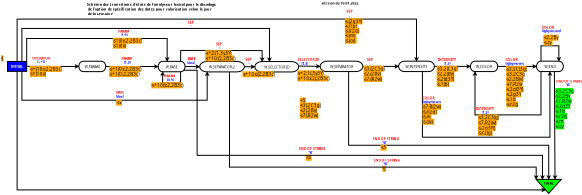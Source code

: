 <?xml version="1.0" encoding="UTF-8"?>
<dia:diagram xmlns:dia="http://www.lysator.liu.se/~alla/dia/">
  <dia:layer name="Background" visible="true" connectable="true" active="true">
    <dia:object type="Standard - Text" version="1" id="O0">
      <dia:attribute name="obj_pos">
        <dia:point val="8.737,12.765"/>
      </dia:attribute>
      <dia:attribute name="obj_bb">
        <dia:rectangle val="8.737,12.17;8.737,12.915"/>
      </dia:attribute>
      <dia:attribute name="text">
        <dia:composite type="text">
          <dia:attribute name="string">
            <dia:string>##</dia:string>
          </dia:attribute>
          <dia:attribute name="font">
            <dia:font family="sans" style="0" name="Helvetica"/>
          </dia:attribute>
          <dia:attribute name="height">
            <dia:real val="0.8"/>
          </dia:attribute>
          <dia:attribute name="pos">
            <dia:point val="8.737,12.765"/>
          </dia:attribute>
          <dia:attribute name="color">
            <dia:color val="#000000ff"/>
          </dia:attribute>
          <dia:attribute name="alignment">
            <dia:enum val="0"/>
          </dia:attribute>
        </dia:composite>
      </dia:attribute>
      <dia:attribute name="valign">
        <dia:enum val="3"/>
      </dia:attribute>
    </dia:object>
    <dia:object type="Flowchart - Terminal" version="1" id="O1">
      <dia:attribute name="obj_pos">
        <dia:point val="15.092,12.123"/>
      </dia:attribute>
      <dia:attribute name="obj_bb">
        <dia:rectangle val="14.992,12.023;23.408,14.223"/>
      </dia:attribute>
      <dia:attribute name="meta">
        <dia:composite type="dict"/>
      </dia:attribute>
      <dia:attribute name="elem_corner">
        <dia:point val="15.092,12.123"/>
      </dia:attribute>
      <dia:attribute name="elem_width">
        <dia:real val="8.216"/>
      </dia:attribute>
      <dia:attribute name="elem_height">
        <dia:real val="2"/>
      </dia:attribute>
      <dia:attribute name="line_width">
        <dia:real val="0.1"/>
      </dia:attribute>
      <dia:attribute name="line_colour">
        <dia:color val="#000000ff"/>
      </dia:attribute>
      <dia:attribute name="fill_colour">
        <dia:color val="#ffffffff"/>
      </dia:attribute>
      <dia:attribute name="show_background">
        <dia:boolean val="true"/>
      </dia:attribute>
      <dia:attribute name="line_style">
        <dia:enum val="0"/>
        <dia:real val="1"/>
      </dia:attribute>
      <dia:attribute name="padding">
        <dia:real val="0.1"/>
      </dia:attribute>
      <dia:attribute name="text">
        <dia:composite type="text">
          <dia:attribute name="string">
            <dia:string>#W_SEPARATOR#</dia:string>
          </dia:attribute>
          <dia:attribute name="font">
            <dia:font family="sans" style="0" name="Helvetica"/>
          </dia:attribute>
          <dia:attribute name="height">
            <dia:real val="0.8"/>
          </dia:attribute>
          <dia:attribute name="pos">
            <dia:point val="19.2,13.322"/>
          </dia:attribute>
          <dia:attribute name="color">
            <dia:color val="#000000ff"/>
          </dia:attribute>
          <dia:attribute name="alignment">
            <dia:enum val="1"/>
          </dia:attribute>
        </dia:composite>
      </dia:attribute>
      <dia:attribute name="text_fitting">
        <dia:enum val="1"/>
      </dia:attribute>
      <dia:attribute name="flip_horizontal">
        <dia:boolean val="false"/>
      </dia:attribute>
      <dia:attribute name="flip_vertical">
        <dia:boolean val="false"/>
      </dia:attribute>
      <dia:attribute name="subscale">
        <dia:real val="1"/>
      </dia:attribute>
    </dia:object>
    <dia:object type="Flowchart - Terminal" version="1" id="O2">
      <dia:attribute name="obj_pos">
        <dia:point val="30.189,12.123"/>
      </dia:attribute>
      <dia:attribute name="obj_bb">
        <dia:rectangle val="30.089,12.023;37.155,14.223"/>
      </dia:attribute>
      <dia:attribute name="meta">
        <dia:composite type="dict"/>
      </dia:attribute>
      <dia:attribute name="elem_corner">
        <dia:point val="30.189,12.123"/>
      </dia:attribute>
      <dia:attribute name="elem_width">
        <dia:real val="6.866"/>
      </dia:attribute>
      <dia:attribute name="elem_height">
        <dia:real val="2"/>
      </dia:attribute>
      <dia:attribute name="line_width">
        <dia:real val="0.1"/>
      </dia:attribute>
      <dia:attribute name="line_colour">
        <dia:color val="#000000ff"/>
      </dia:attribute>
      <dia:attribute name="fill_colour">
        <dia:color val="#ffffffff"/>
      </dia:attribute>
      <dia:attribute name="show_background">
        <dia:boolean val="true"/>
      </dia:attribute>
      <dia:attribute name="line_style">
        <dia:enum val="0"/>
        <dia:real val="1"/>
      </dia:attribute>
      <dia:attribute name="padding">
        <dia:real val="0.1"/>
      </dia:attribute>
      <dia:attribute name="text">
        <dia:composite type="text">
          <dia:attribute name="string">
            <dia:string>#W_INTENSITY#</dia:string>
          </dia:attribute>
          <dia:attribute name="font">
            <dia:font family="sans" style="0" name="Helvetica"/>
          </dia:attribute>
          <dia:attribute name="height">
            <dia:real val="0.8"/>
          </dia:attribute>
          <dia:attribute name="pos">
            <dia:point val="33.622,13.322"/>
          </dia:attribute>
          <dia:attribute name="color">
            <dia:color val="#000000ff"/>
          </dia:attribute>
          <dia:attribute name="alignment">
            <dia:enum val="1"/>
          </dia:attribute>
        </dia:composite>
      </dia:attribute>
      <dia:attribute name="text_fitting">
        <dia:enum val="1"/>
      </dia:attribute>
      <dia:attribute name="flip_horizontal">
        <dia:boolean val="false"/>
      </dia:attribute>
      <dia:attribute name="flip_vertical">
        <dia:boolean val="false"/>
      </dia:attribute>
      <dia:attribute name="subscale">
        <dia:real val="1"/>
      </dia:attribute>
    </dia:object>
    <dia:object type="Flowchart - Terminal" version="1" id="O3">
      <dia:attribute name="obj_pos">
        <dia:point val="43.999,12.123"/>
      </dia:attribute>
      <dia:attribute name="obj_bb">
        <dia:rectangle val="43.9,12.023;49.334,14.223"/>
      </dia:attribute>
      <dia:attribute name="meta">
        <dia:composite type="dict"/>
      </dia:attribute>
      <dia:attribute name="elem_corner">
        <dia:point val="43.999,12.123"/>
      </dia:attribute>
      <dia:attribute name="elem_width">
        <dia:real val="5.235"/>
      </dia:attribute>
      <dia:attribute name="elem_height">
        <dia:real val="2"/>
      </dia:attribute>
      <dia:attribute name="line_width">
        <dia:real val="0.1"/>
      </dia:attribute>
      <dia:attribute name="line_colour">
        <dia:color val="#000000ff"/>
      </dia:attribute>
      <dia:attribute name="fill_colour">
        <dia:color val="#ffffffff"/>
      </dia:attribute>
      <dia:attribute name="show_background">
        <dia:boolean val="true"/>
      </dia:attribute>
      <dia:attribute name="line_style">
        <dia:enum val="0"/>
        <dia:real val="1"/>
      </dia:attribute>
      <dia:attribute name="padding">
        <dia:real val="0.1"/>
      </dia:attribute>
      <dia:attribute name="text">
        <dia:composite type="text">
          <dia:attribute name="string">
            <dia:string>#W_COLOR#</dia:string>
          </dia:attribute>
          <dia:attribute name="font">
            <dia:font family="sans" style="0" name="Helvetica"/>
          </dia:attribute>
          <dia:attribute name="height">
            <dia:real val="0.8"/>
          </dia:attribute>
          <dia:attribute name="pos">
            <dia:point val="46.617,13.322"/>
          </dia:attribute>
          <dia:attribute name="color">
            <dia:color val="#000000ff"/>
          </dia:attribute>
          <dia:attribute name="alignment">
            <dia:enum val="1"/>
          </dia:attribute>
        </dia:composite>
      </dia:attribute>
      <dia:attribute name="text_fitting">
        <dia:enum val="1"/>
      </dia:attribute>
      <dia:attribute name="flip_horizontal">
        <dia:boolean val="false"/>
      </dia:attribute>
      <dia:attribute name="flip_vertical">
        <dia:boolean val="false"/>
      </dia:attribute>
      <dia:attribute name="subscale">
        <dia:real val="1"/>
      </dia:attribute>
    </dia:object>
    <dia:object type="Flowchart - Terminal" version="1" id="O4">
      <dia:attribute name="obj_pos">
        <dia:point val="56.706,12.123"/>
      </dia:attribute>
      <dia:attribute name="obj_bb">
        <dia:rectangle val="56.606,12.023;61.959,14.223"/>
      </dia:attribute>
      <dia:attribute name="meta">
        <dia:composite type="dict"/>
      </dia:attribute>
      <dia:attribute name="elem_corner">
        <dia:point val="56.706,12.123"/>
      </dia:attribute>
      <dia:attribute name="elem_width">
        <dia:real val="5.153"/>
      </dia:attribute>
      <dia:attribute name="elem_height">
        <dia:real val="2"/>
      </dia:attribute>
      <dia:attribute name="line_width">
        <dia:real val="0.1"/>
      </dia:attribute>
      <dia:attribute name="line_colour">
        <dia:color val="#000000ff"/>
      </dia:attribute>
      <dia:attribute name="fill_colour">
        <dia:color val="#ffffffff"/>
      </dia:attribute>
      <dia:attribute name="show_background">
        <dia:boolean val="true"/>
      </dia:attribute>
      <dia:attribute name="line_style">
        <dia:enum val="0"/>
        <dia:real val="1"/>
      </dia:attribute>
      <dia:attribute name="padding">
        <dia:real val="0.1"/>
      </dia:attribute>
      <dia:attribute name="text">
        <dia:composite type="text">
          <dia:attribute name="string">
            <dia:string>#W_END#</dia:string>
          </dia:attribute>
          <dia:attribute name="font">
            <dia:font family="sans" style="0" name="Helvetica"/>
          </dia:attribute>
          <dia:attribute name="height">
            <dia:real val="0.8"/>
          </dia:attribute>
          <dia:attribute name="pos">
            <dia:point val="59.283,13.322"/>
          </dia:attribute>
          <dia:attribute name="color">
            <dia:color val="#000000ff"/>
          </dia:attribute>
          <dia:attribute name="alignment">
            <dia:enum val="1"/>
          </dia:attribute>
        </dia:composite>
      </dia:attribute>
      <dia:attribute name="text_fitting">
        <dia:enum val="1"/>
      </dia:attribute>
      <dia:attribute name="flip_horizontal">
        <dia:boolean val="false"/>
      </dia:attribute>
      <dia:attribute name="flip_vertical">
        <dia:boolean val="false"/>
      </dia:attribute>
      <dia:attribute name="subscale">
        <dia:real val="1"/>
      </dia:attribute>
    </dia:object>
    <dia:object type="Flowchart - Merge" version="1" id="O5">
      <dia:attribute name="obj_pos">
        <dia:point val="56.639,34.851"/>
      </dia:attribute>
      <dia:attribute name="obj_bb">
        <dia:rectangle val="56.415,34.751;61.687,37.701"/>
      </dia:attribute>
      <dia:attribute name="meta">
        <dia:composite type="dict"/>
      </dia:attribute>
      <dia:attribute name="elem_corner">
        <dia:point val="56.639,34.851"/>
      </dia:attribute>
      <dia:attribute name="elem_width">
        <dia:real val="4.825"/>
      </dia:attribute>
      <dia:attribute name="elem_height">
        <dia:real val="2.7"/>
      </dia:attribute>
      <dia:attribute name="line_width">
        <dia:real val="0.1"/>
      </dia:attribute>
      <dia:attribute name="line_colour">
        <dia:color val="#000000ff"/>
      </dia:attribute>
      <dia:attribute name="fill_colour">
        <dia:color val="#00ff00ff"/>
      </dia:attribute>
      <dia:attribute name="show_background">
        <dia:boolean val="true"/>
      </dia:attribute>
      <dia:attribute name="line_style">
        <dia:enum val="0"/>
        <dia:real val="1"/>
      </dia:attribute>
      <dia:attribute name="padding">
        <dia:real val="0.1"/>
      </dia:attribute>
      <dia:attribute name="text">
        <dia:composite type="text">
          <dia:attribute name="string">
            <dia:string>#FINAL#</dia:string>
          </dia:attribute>
          <dia:attribute name="font">
            <dia:font family="sans" style="80" name="Helvetica-Bold"/>
          </dia:attribute>
          <dia:attribute name="height">
            <dia:real val="0.8"/>
          </dia:attribute>
          <dia:attribute name="pos">
            <dia:point val="59.051,35.726"/>
          </dia:attribute>
          <dia:attribute name="color">
            <dia:color val="#000000ff"/>
          </dia:attribute>
          <dia:attribute name="alignment">
            <dia:enum val="1"/>
          </dia:attribute>
        </dia:composite>
      </dia:attribute>
      <dia:attribute name="text_fitting">
        <dia:enum val="1"/>
      </dia:attribute>
      <dia:attribute name="flip_horizontal">
        <dia:boolean val="false"/>
      </dia:attribute>
      <dia:attribute name="flip_vertical">
        <dia:boolean val="false"/>
      </dia:attribute>
      <dia:attribute name="subscale">
        <dia:real val="1"/>
      </dia:attribute>
    </dia:object>
    <dia:object type="Standard - Line" version="0" id="O6">
      <dia:attribute name="obj_pos">
        <dia:point val="23.308,13.123"/>
      </dia:attribute>
      <dia:attribute name="obj_bb">
        <dia:rectangle val="23.258,12.761;30.239,13.484"/>
      </dia:attribute>
      <dia:attribute name="conn_endpoints">
        <dia:point val="23.308,13.123"/>
        <dia:point val="30.189,13.123"/>
      </dia:attribute>
      <dia:attribute name="numcp">
        <dia:int val="1"/>
      </dia:attribute>
      <dia:attribute name="end_arrow">
        <dia:enum val="22"/>
      </dia:attribute>
      <dia:attribute name="end_arrow_length">
        <dia:real val="0.5"/>
      </dia:attribute>
      <dia:attribute name="end_arrow_width">
        <dia:real val="0.5"/>
      </dia:attribute>
      <dia:connections>
        <dia:connection handle="0" to="O1" connection="10"/>
        <dia:connection handle="1" to="O2" connection="6"/>
      </dia:connections>
    </dia:object>
    <dia:object type="Standard - Line" version="0" id="O7">
      <dia:attribute name="obj_pos">
        <dia:point val="37.055,13.123"/>
      </dia:attribute>
      <dia:attribute name="obj_bb">
        <dia:rectangle val="37.005,12.761;44.05,13.484"/>
      </dia:attribute>
      <dia:attribute name="conn_endpoints">
        <dia:point val="37.055,13.123"/>
        <dia:point val="43.999,13.123"/>
      </dia:attribute>
      <dia:attribute name="numcp">
        <dia:int val="1"/>
      </dia:attribute>
      <dia:attribute name="end_arrow">
        <dia:enum val="22"/>
      </dia:attribute>
      <dia:attribute name="end_arrow_length">
        <dia:real val="0.5"/>
      </dia:attribute>
      <dia:attribute name="end_arrow_width">
        <dia:real val="0.5"/>
      </dia:attribute>
      <dia:connections>
        <dia:connection handle="0" to="O2" connection="10"/>
        <dia:connection handle="1" to="O3" connection="6"/>
      </dia:connections>
    </dia:object>
    <dia:object type="Standard - Line" version="0" id="O8">
      <dia:attribute name="obj_pos">
        <dia:point val="49.234,13.123"/>
      </dia:attribute>
      <dia:attribute name="obj_bb">
        <dia:rectangle val="49.184,12.761;56.757,13.484"/>
      </dia:attribute>
      <dia:attribute name="conn_endpoints">
        <dia:point val="49.234,13.123"/>
        <dia:point val="56.706,13.123"/>
      </dia:attribute>
      <dia:attribute name="numcp">
        <dia:int val="1"/>
      </dia:attribute>
      <dia:attribute name="end_arrow">
        <dia:enum val="22"/>
      </dia:attribute>
      <dia:attribute name="end_arrow_length">
        <dia:real val="0.5"/>
      </dia:attribute>
      <dia:attribute name="end_arrow_width">
        <dia:real val="0.5"/>
      </dia:attribute>
      <dia:connections>
        <dia:connection handle="0" to="O3" connection="10"/>
        <dia:connection handle="1" to="O4" connection="6"/>
      </dia:connections>
    </dia:object>
    <dia:object type="Standard - Line" version="0" id="O9">
      <dia:attribute name="obj_pos">
        <dia:point val="60.142,14.123"/>
      </dia:attribute>
      <dia:attribute name="obj_bb">
        <dia:rectangle val="59.892,14.072;60.615,34.901"/>
      </dia:attribute>
      <dia:attribute name="conn_endpoints">
        <dia:point val="60.142,14.123"/>
        <dia:point val="60.258,34.851"/>
      </dia:attribute>
      <dia:attribute name="numcp">
        <dia:int val="1"/>
      </dia:attribute>
      <dia:attribute name="end_arrow">
        <dia:enum val="22"/>
      </dia:attribute>
      <dia:attribute name="end_arrow_length">
        <dia:real val="0.5"/>
      </dia:attribute>
      <dia:attribute name="end_arrow_width">
        <dia:real val="0.5"/>
      </dia:attribute>
      <dia:connections>
        <dia:connection handle="0" to="O4" connection="15"/>
        <dia:connection handle="1" to="O5" connection="3"/>
      </dia:connections>
    </dia:object>
    <dia:object type="Standard - Text" version="1" id="O10">
      <dia:attribute name="obj_pos">
        <dia:point val="11.5,12.838"/>
      </dia:attribute>
      <dia:attribute name="obj_bb">
        <dia:rectangle val="11.5,12.242;13.24,12.988"/>
      </dia:attribute>
      <dia:attribute name="text">
        <dia:composite type="text">
          <dia:attribute name="string">
            <dia:string>#[1-9]#</dia:string>
          </dia:attribute>
          <dia:attribute name="font">
            <dia:font family="sans" style="80" name="Helvetica-Bold"/>
          </dia:attribute>
          <dia:attribute name="height">
            <dia:real val="0.8"/>
          </dia:attribute>
          <dia:attribute name="pos">
            <dia:point val="11.5,12.838"/>
          </dia:attribute>
          <dia:attribute name="color">
            <dia:color val="#0000ffff"/>
          </dia:attribute>
          <dia:attribute name="alignment">
            <dia:enum val="0"/>
          </dia:attribute>
        </dia:composite>
      </dia:attribute>
      <dia:attribute name="valign">
        <dia:enum val="3"/>
      </dia:attribute>
    </dia:object>
    <dia:object type="Standard - Text" version="1" id="O11">
      <dia:attribute name="obj_pos">
        <dia:point val="24.65,12.738"/>
      </dia:attribute>
      <dia:attribute name="obj_bb">
        <dia:rectangle val="24.65,12.143;24.892,12.887"/>
      </dia:attribute>
      <dia:attribute name="text">
        <dia:composite type="text">
          <dia:attribute name="string">
            <dia:string>#,#</dia:string>
          </dia:attribute>
          <dia:attribute name="font">
            <dia:font family="sans" style="80" name="Helvetica-Bold"/>
          </dia:attribute>
          <dia:attribute name="height">
            <dia:real val="0.8"/>
          </dia:attribute>
          <dia:attribute name="pos">
            <dia:point val="24.65,12.738"/>
          </dia:attribute>
          <dia:attribute name="color">
            <dia:color val="#0000ffff"/>
          </dia:attribute>
          <dia:attribute name="alignment">
            <dia:enum val="0"/>
          </dia:attribute>
        </dia:composite>
      </dia:attribute>
      <dia:attribute name="valign">
        <dia:enum val="3"/>
      </dia:attribute>
    </dia:object>
    <dia:object type="Standard - Text" version="1" id="O12">
      <dia:attribute name="obj_pos">
        <dia:point val="38.825,12.787"/>
      </dia:attribute>
      <dia:attribute name="obj_bb">
        <dia:rectangle val="38.825,12.193;40.565,12.938"/>
      </dia:attribute>
      <dia:attribute name="text">
        <dia:composite type="text">
          <dia:attribute name="string">
            <dia:string>#[1-3]#</dia:string>
          </dia:attribute>
          <dia:attribute name="font">
            <dia:font family="sans" style="80" name="Helvetica-Bold"/>
          </dia:attribute>
          <dia:attribute name="height">
            <dia:real val="0.8"/>
          </dia:attribute>
          <dia:attribute name="pos">
            <dia:point val="38.825,12.787"/>
          </dia:attribute>
          <dia:attribute name="color">
            <dia:color val="#0000ffff"/>
          </dia:attribute>
          <dia:attribute name="alignment">
            <dia:enum val="0"/>
          </dia:attribute>
        </dia:composite>
      </dia:attribute>
      <dia:attribute name="valign">
        <dia:enum val="3"/>
      </dia:attribute>
    </dia:object>
    <dia:object type="Standard - Text" version="1" id="O13">
      <dia:attribute name="obj_pos">
        <dia:point val="50.739,12.787"/>
      </dia:attribute>
      <dia:attribute name="obj_bb">
        <dia:rectangle val="50.739,12.193;55.067,12.938"/>
      </dia:attribute>
      <dia:attribute name="text">
        <dia:composite type="text">
          <dia:attribute name="string">
            <dia:string>#[rgbymcwn]#</dia:string>
          </dia:attribute>
          <dia:attribute name="font">
            <dia:font family="sans" style="80" name="Helvetica-Bold"/>
          </dia:attribute>
          <dia:attribute name="height">
            <dia:real val="0.8"/>
          </dia:attribute>
          <dia:attribute name="pos">
            <dia:point val="50.739,12.787"/>
          </dia:attribute>
          <dia:attribute name="color">
            <dia:color val="#0000ffff"/>
          </dia:attribute>
          <dia:attribute name="alignment">
            <dia:enum val="0"/>
          </dia:attribute>
        </dia:composite>
      </dia:attribute>
      <dia:attribute name="valign">
        <dia:enum val="3"/>
      </dia:attribute>
    </dia:object>
    <dia:object type="Standard - Text" version="1" id="O14">
      <dia:attribute name="obj_pos">
        <dia:point val="10.75,12.037"/>
      </dia:attribute>
      <dia:attribute name="obj_bb">
        <dia:rectangle val="10.75,11.443;15.527,12.188"/>
      </dia:attribute>
      <dia:attribute name="text">
        <dia:composite type="text">
          <dia:attribute name="string">
            <dia:string>#SELECTOR_ID#</dia:string>
          </dia:attribute>
          <dia:attribute name="font">
            <dia:font family="sans" style="80" name="Helvetica-Bold"/>
          </dia:attribute>
          <dia:attribute name="height">
            <dia:real val="0.8"/>
          </dia:attribute>
          <dia:attribute name="pos">
            <dia:point val="10.75,12.037"/>
          </dia:attribute>
          <dia:attribute name="color">
            <dia:color val="#ff0000ff"/>
          </dia:attribute>
          <dia:attribute name="alignment">
            <dia:enum val="0"/>
          </dia:attribute>
        </dia:composite>
      </dia:attribute>
      <dia:attribute name="valign">
        <dia:enum val="3"/>
      </dia:attribute>
    </dia:object>
    <dia:object type="Standard - Text" version="1" id="O15">
      <dia:attribute name="obj_pos">
        <dia:point val="24.1,12.088"/>
      </dia:attribute>
      <dia:attribute name="obj_bb">
        <dia:rectangle val="24.1,11.492;25.468,12.238"/>
      </dia:attribute>
      <dia:attribute name="text">
        <dia:composite type="text">
          <dia:attribute name="string">
            <dia:string>#SEP#</dia:string>
          </dia:attribute>
          <dia:attribute name="font">
            <dia:font family="sans" style="80" name="Helvetica-Bold"/>
          </dia:attribute>
          <dia:attribute name="height">
            <dia:real val="0.8"/>
          </dia:attribute>
          <dia:attribute name="pos">
            <dia:point val="24.1,12.088"/>
          </dia:attribute>
          <dia:attribute name="color">
            <dia:color val="#ff0000ff"/>
          </dia:attribute>
          <dia:attribute name="alignment">
            <dia:enum val="0"/>
          </dia:attribute>
        </dia:composite>
      </dia:attribute>
      <dia:attribute name="valign">
        <dia:enum val="3"/>
      </dia:attribute>
    </dia:object>
    <dia:object type="Standard - Text" version="1" id="O16">
      <dia:attribute name="obj_pos">
        <dia:point val="37.744,12.088"/>
      </dia:attribute>
      <dia:attribute name="obj_bb">
        <dia:rectangle val="37.744,11.492;41.532,12.238"/>
      </dia:attribute>
      <dia:attribute name="text">
        <dia:composite type="text">
          <dia:attribute name="string">
            <dia:string>#INTENSITY#</dia:string>
          </dia:attribute>
          <dia:attribute name="font">
            <dia:font family="sans" style="80" name="Helvetica-Bold"/>
          </dia:attribute>
          <dia:attribute name="height">
            <dia:real val="0.8"/>
          </dia:attribute>
          <dia:attribute name="pos">
            <dia:point val="37.744,12.088"/>
          </dia:attribute>
          <dia:attribute name="color">
            <dia:color val="#ff0000ff"/>
          </dia:attribute>
          <dia:attribute name="alignment">
            <dia:enum val="0"/>
          </dia:attribute>
        </dia:composite>
      </dia:attribute>
      <dia:attribute name="valign">
        <dia:enum val="3"/>
      </dia:attribute>
    </dia:object>
    <dia:object type="Standard - Text" version="1" id="O17">
      <dia:attribute name="obj_pos">
        <dia:point val="50.739,12.088"/>
      </dia:attribute>
      <dia:attribute name="obj_bb">
        <dia:rectangle val="50.739,11.492;53.177,12.238"/>
      </dia:attribute>
      <dia:attribute name="text">
        <dia:composite type="text">
          <dia:attribute name="string">
            <dia:string>#COLOR#</dia:string>
          </dia:attribute>
          <dia:attribute name="font">
            <dia:font family="sans" style="80" name="Helvetica-Bold"/>
          </dia:attribute>
          <dia:attribute name="height">
            <dia:real val="0.8"/>
          </dia:attribute>
          <dia:attribute name="pos">
            <dia:point val="50.739,12.088"/>
          </dia:attribute>
          <dia:attribute name="color">
            <dia:color val="#ff0000ff"/>
          </dia:attribute>
          <dia:attribute name="alignment">
            <dia:enum val="0"/>
          </dia:attribute>
        </dia:composite>
      </dia:attribute>
      <dia:attribute name="valign">
        <dia:enum val="3"/>
      </dia:attribute>
    </dia:object>
    <dia:object type="Standard - Text" version="1" id="O18">
      <dia:attribute name="obj_pos">
        <dia:point val="15.356,1.232"/>
      </dia:attribute>
      <dia:attribute name="obj_bb">
        <dia:rectangle val="15.356,0.618;23.527,1.419"/>
      </dia:attribute>
      <dia:attribute name="text">
        <dia:composite type="text">
          <dia:attribute name="string">
            <dia:string>#Version du 10-01-2022#</dia:string>
          </dia:attribute>
          <dia:attribute name="font">
            <dia:font family="sans" style="80" name="Helvetica-Bold"/>
          </dia:attribute>
          <dia:attribute name="height">
            <dia:real val="0.8"/>
          </dia:attribute>
          <dia:attribute name="pos">
            <dia:point val="15.356,1.232"/>
          </dia:attribute>
          <dia:attribute name="color">
            <dia:color val="#000000ff"/>
          </dia:attribute>
          <dia:attribute name="alignment">
            <dia:enum val="0"/>
          </dia:attribute>
        </dia:composite>
      </dia:attribute>
      <dia:attribute name="valign">
        <dia:enum val="3"/>
      </dia:attribute>
    </dia:object>
    <dia:object type="Standard - ZigZagLine" version="1" id="O19">
      <dia:attribute name="obj_pos">
        <dia:point val="-43.183,12.172"/>
      </dia:attribute>
      <dia:attribute name="obj_bb">
        <dia:rectangle val="-43.233,3.975;33.984,12.223"/>
      </dia:attribute>
      <dia:attribute name="orth_points">
        <dia:point val="-43.183,12.172"/>
        <dia:point val="-43.183,4.025"/>
        <dia:point val="33.622,4.025"/>
        <dia:point val="33.622,12.123"/>
      </dia:attribute>
      <dia:attribute name="orth_orient">
        <dia:enum val="1"/>
        <dia:enum val="0"/>
        <dia:enum val="1"/>
      </dia:attribute>
      <dia:attribute name="autorouting">
        <dia:boolean val="false"/>
      </dia:attribute>
      <dia:attribute name="end_arrow">
        <dia:enum val="22"/>
      </dia:attribute>
      <dia:attribute name="end_arrow_length">
        <dia:real val="0.5"/>
      </dia:attribute>
      <dia:attribute name="end_arrow_width">
        <dia:real val="0.5"/>
      </dia:attribute>
      <dia:connections>
        <dia:connection handle="0" to="O134" connection="2"/>
        <dia:connection handle="1" to="O2" connection="2"/>
      </dia:connections>
    </dia:object>
    <dia:object type="Standard - ZigZagLine" version="1" id="O20">
      <dia:attribute name="obj_pos">
        <dia:point val="57.565,12.123"/>
      </dia:attribute>
      <dia:attribute name="obj_bb">
        <dia:rectangle val="57.515,9.117;61.362,12.172"/>
      </dia:attribute>
      <dia:attribute name="orth_points">
        <dia:point val="57.565,12.123"/>
        <dia:point val="57.565,9.167"/>
        <dia:point val="61.0,9.167"/>
        <dia:point val="61.0,12.123"/>
      </dia:attribute>
      <dia:attribute name="orth_orient">
        <dia:enum val="1"/>
        <dia:enum val="0"/>
        <dia:enum val="1"/>
      </dia:attribute>
      <dia:attribute name="autorouting">
        <dia:boolean val="false"/>
      </dia:attribute>
      <dia:attribute name="end_arrow">
        <dia:enum val="22"/>
      </dia:attribute>
      <dia:attribute name="end_arrow_length">
        <dia:real val="0.5"/>
      </dia:attribute>
      <dia:attribute name="end_arrow_width">
        <dia:real val="0.5"/>
      </dia:attribute>
      <dia:connections>
        <dia:connection handle="0" to="O4" connection="0"/>
        <dia:connection handle="1" to="O4" connection="4"/>
      </dia:connections>
    </dia:object>
    <dia:object type="Standard - Text" version="1" id="O21">
      <dia:attribute name="obj_pos">
        <dia:point val="57.74,6.561"/>
      </dia:attribute>
      <dia:attribute name="obj_bb">
        <dia:rectangle val="57.74,5.966;62.067,6.711"/>
      </dia:attribute>
      <dia:attribute name="text">
        <dia:composite type="text">
          <dia:attribute name="string">
            <dia:string>#[rgbymcwn]#</dia:string>
          </dia:attribute>
          <dia:attribute name="font">
            <dia:font family="sans" style="80" name="Helvetica-Bold"/>
          </dia:attribute>
          <dia:attribute name="height">
            <dia:real val="0.8"/>
          </dia:attribute>
          <dia:attribute name="pos">
            <dia:point val="57.74,6.561"/>
          </dia:attribute>
          <dia:attribute name="color">
            <dia:color val="#0000ffff"/>
          </dia:attribute>
          <dia:attribute name="alignment">
            <dia:enum val="0"/>
          </dia:attribute>
        </dia:composite>
      </dia:attribute>
      <dia:attribute name="valign">
        <dia:enum val="3"/>
      </dia:attribute>
    </dia:object>
    <dia:object type="Standard - Text" version="1" id="O22">
      <dia:attribute name="obj_pos">
        <dia:point val="57.74,5.861"/>
      </dia:attribute>
      <dia:attribute name="obj_bb">
        <dia:rectangle val="57.74,5.266;60.177,6.011"/>
      </dia:attribute>
      <dia:attribute name="text">
        <dia:composite type="text">
          <dia:attribute name="string">
            <dia:string>#COLOR#</dia:string>
          </dia:attribute>
          <dia:attribute name="font">
            <dia:font family="sans" style="80" name="Helvetica-Bold"/>
          </dia:attribute>
          <dia:attribute name="height">
            <dia:real val="0.8"/>
          </dia:attribute>
          <dia:attribute name="pos">
            <dia:point val="57.74,5.861"/>
          </dia:attribute>
          <dia:attribute name="color">
            <dia:color val="#ff0000ff"/>
          </dia:attribute>
          <dia:attribute name="alignment">
            <dia:enum val="0"/>
          </dia:attribute>
        </dia:composite>
      </dia:attribute>
      <dia:attribute name="valign">
        <dia:enum val="3"/>
      </dia:attribute>
    </dia:object>
    <dia:object type="Standard - ZigZagLine" version="1" id="O23">
      <dia:attribute name="obj_pos">
        <dia:point val="57.565,14.123"/>
      </dia:attribute>
      <dia:attribute name="obj_bb">
        <dia:rectangle val="44.51,14.072;57.615,22.5"/>
      </dia:attribute>
      <dia:attribute name="orth_points">
        <dia:point val="57.565,14.123"/>
        <dia:point val="57.565,22.45"/>
        <dia:point val="44.872,22.45"/>
        <dia:point val="44.872,14.123"/>
      </dia:attribute>
      <dia:attribute name="orth_orient">
        <dia:enum val="1"/>
        <dia:enum val="0"/>
        <dia:enum val="1"/>
      </dia:attribute>
      <dia:attribute name="autorouting">
        <dia:boolean val="false"/>
      </dia:attribute>
      <dia:attribute name="end_arrow">
        <dia:enum val="22"/>
      </dia:attribute>
      <dia:attribute name="end_arrow_length">
        <dia:real val="0.5"/>
      </dia:attribute>
      <dia:attribute name="end_arrow_width">
        <dia:real val="0.5"/>
      </dia:attribute>
      <dia:connections>
        <dia:connection handle="0" to="O4" connection="8"/>
        <dia:connection handle="1" to="O3" connection="8"/>
      </dia:connections>
    </dia:object>
    <dia:object type="Standard - Text" version="1" id="O24">
      <dia:attribute name="obj_pos">
        <dia:point val="46.148,22.218"/>
      </dia:attribute>
      <dia:attribute name="obj_bb">
        <dia:rectangle val="46.148,21.623;47.888,22.368"/>
      </dia:attribute>
      <dia:attribute name="text">
        <dia:composite type="text">
          <dia:attribute name="string">
            <dia:string>#[1-3]#</dia:string>
          </dia:attribute>
          <dia:attribute name="font">
            <dia:font family="sans" style="80" name="Helvetica-Bold"/>
          </dia:attribute>
          <dia:attribute name="height">
            <dia:real val="0.8"/>
          </dia:attribute>
          <dia:attribute name="pos">
            <dia:point val="46.148,22.218"/>
          </dia:attribute>
          <dia:attribute name="color">
            <dia:color val="#0000ffff"/>
          </dia:attribute>
          <dia:attribute name="alignment">
            <dia:enum val="0"/>
          </dia:attribute>
        </dia:composite>
      </dia:attribute>
      <dia:attribute name="valign">
        <dia:enum val="3"/>
      </dia:attribute>
    </dia:object>
    <dia:object type="Standard - Text" version="1" id="O25">
      <dia:attribute name="obj_pos">
        <dia:point val="45.067,21.518"/>
      </dia:attribute>
      <dia:attribute name="obj_bb">
        <dia:rectangle val="45.067,20.923;48.855,21.668"/>
      </dia:attribute>
      <dia:attribute name="text">
        <dia:composite type="text">
          <dia:attribute name="string">
            <dia:string>#INTENSITY#</dia:string>
          </dia:attribute>
          <dia:attribute name="font">
            <dia:font family="sans" style="80" name="Helvetica-Bold"/>
          </dia:attribute>
          <dia:attribute name="height">
            <dia:real val="0.8"/>
          </dia:attribute>
          <dia:attribute name="pos">
            <dia:point val="45.067,21.518"/>
          </dia:attribute>
          <dia:attribute name="color">
            <dia:color val="#ff0000ff"/>
          </dia:attribute>
          <dia:attribute name="alignment">
            <dia:enum val="0"/>
          </dia:attribute>
        </dia:composite>
      </dia:attribute>
      <dia:attribute name="valign">
        <dia:enum val="3"/>
      </dia:attribute>
    </dia:object>
    <dia:object type="Standard - Text" version="1" id="O26">
      <dia:attribute name="obj_pos">
        <dia:point val="60.48,16.229"/>
      </dia:attribute>
      <dia:attribute name="obj_bb">
        <dia:rectangle val="60.48,15.634;66.1,16.379"/>
      </dia:attribute>
      <dia:attribute name="text">
        <dia:composite type="text">
          <dia:attribute name="string">
            <dia:string>#END OF STRING#</dia:string>
          </dia:attribute>
          <dia:attribute name="font">
            <dia:font family="sans" style="80" name="Helvetica-Bold"/>
          </dia:attribute>
          <dia:attribute name="height">
            <dia:real val="0.8"/>
          </dia:attribute>
          <dia:attribute name="pos">
            <dia:point val="60.48,16.229"/>
          </dia:attribute>
          <dia:attribute name="color">
            <dia:color val="#ff0000ff"/>
          </dia:attribute>
          <dia:attribute name="alignment">
            <dia:enum val="0"/>
          </dia:attribute>
        </dia:composite>
      </dia:attribute>
      <dia:attribute name="valign">
        <dia:enum val="3"/>
      </dia:attribute>
    </dia:object>
    <dia:object type="Standard - Text" version="1" id="O27">
      <dia:attribute name="obj_pos">
        <dia:point val="62.28,16.929"/>
      </dia:attribute>
      <dia:attribute name="obj_bb">
        <dia:rectangle val="62.28,16.334;63.35,17.079"/>
      </dia:attribute>
      <dia:attribute name="text">
        <dia:composite type="text">
          <dia:attribute name="string">
            <dia:string>#'\0'#</dia:string>
          </dia:attribute>
          <dia:attribute name="font">
            <dia:font family="sans" style="80" name="Helvetica-Bold"/>
          </dia:attribute>
          <dia:attribute name="height">
            <dia:real val="0.8"/>
          </dia:attribute>
          <dia:attribute name="pos">
            <dia:point val="62.28,16.929"/>
          </dia:attribute>
          <dia:attribute name="color">
            <dia:color val="#0000ffff"/>
          </dia:attribute>
          <dia:attribute name="alignment">
            <dia:enum val="0"/>
          </dia:attribute>
        </dia:composite>
      </dia:attribute>
      <dia:attribute name="valign">
        <dia:enum val="3"/>
      </dia:attribute>
    </dia:object>
    <dia:object type="Standard - ZigZagLine" version="1" id="O28">
      <dia:attribute name="obj_pos">
        <dia:point val="20.569,14.123"/>
      </dia:attribute>
      <dia:attribute name="obj_bb">
        <dia:rectangle val="20.519,14.072;59.413,34.901"/>
      </dia:attribute>
      <dia:attribute name="orth_points">
        <dia:point val="20.569,14.123"/>
        <dia:point val="20.569,28.289"/>
        <dia:point val="59.051,28.289"/>
        <dia:point val="59.051,34.851"/>
      </dia:attribute>
      <dia:attribute name="orth_orient">
        <dia:enum val="1"/>
        <dia:enum val="0"/>
        <dia:enum val="1"/>
      </dia:attribute>
      <dia:attribute name="autorouting">
        <dia:boolean val="false"/>
      </dia:attribute>
      <dia:attribute name="end_arrow">
        <dia:enum val="22"/>
      </dia:attribute>
      <dia:attribute name="end_arrow_length">
        <dia:real val="0.5"/>
      </dia:attribute>
      <dia:attribute name="end_arrow_width">
        <dia:real val="0.5"/>
      </dia:attribute>
      <dia:connections>
        <dia:connection handle="0" to="O1" connection="15"/>
        <dia:connection handle="1" to="O5" connection="2"/>
      </dia:connections>
    </dia:object>
    <dia:object type="Standard - Text" version="1" id="O29">
      <dia:attribute name="obj_pos">
        <dia:point val="25.202,27.338"/>
      </dia:attribute>
      <dia:attribute name="obj_bb">
        <dia:rectangle val="25.202,26.743;30.822,27.488"/>
      </dia:attribute>
      <dia:attribute name="text">
        <dia:composite type="text">
          <dia:attribute name="string">
            <dia:string>#END OF STRING#</dia:string>
          </dia:attribute>
          <dia:attribute name="font">
            <dia:font family="sans" style="80" name="Helvetica-Bold"/>
          </dia:attribute>
          <dia:attribute name="height">
            <dia:real val="0.8"/>
          </dia:attribute>
          <dia:attribute name="pos">
            <dia:point val="25.202,27.338"/>
          </dia:attribute>
          <dia:attribute name="color">
            <dia:color val="#ff0000ff"/>
          </dia:attribute>
          <dia:attribute name="alignment">
            <dia:enum val="0"/>
          </dia:attribute>
        </dia:composite>
      </dia:attribute>
      <dia:attribute name="valign">
        <dia:enum val="3"/>
      </dia:attribute>
    </dia:object>
    <dia:object type="Standard - Text" version="1" id="O30">
      <dia:attribute name="obj_pos">
        <dia:point val="27.002,28.038"/>
      </dia:attribute>
      <dia:attribute name="obj_bb">
        <dia:rectangle val="27.002,27.443;28.072,28.188"/>
      </dia:attribute>
      <dia:attribute name="text">
        <dia:composite type="text">
          <dia:attribute name="string">
            <dia:string>#'\0'#</dia:string>
          </dia:attribute>
          <dia:attribute name="font">
            <dia:font family="sans" style="80" name="Helvetica-Bold"/>
          </dia:attribute>
          <dia:attribute name="height">
            <dia:real val="0.8"/>
          </dia:attribute>
          <dia:attribute name="pos">
            <dia:point val="27.002,28.038"/>
          </dia:attribute>
          <dia:attribute name="color">
            <dia:color val="#0000ffff"/>
          </dia:attribute>
          <dia:attribute name="alignment">
            <dia:enum val="0"/>
          </dia:attribute>
        </dia:composite>
      </dia:attribute>
      <dia:attribute name="valign">
        <dia:enum val="3"/>
      </dia:attribute>
    </dia:object>
    <dia:object type="Standard - ZigZagLine" version="1" id="O31">
      <dia:attribute name="obj_pos">
        <dia:point val="-43.183,14.072"/>
      </dia:attribute>
      <dia:attribute name="obj_bb">
        <dia:rectangle val="-43.233,14.023;58.498,37.238"/>
      </dia:attribute>
      <dia:attribute name="orth_points">
        <dia:point val="-43.183,14.072"/>
        <dia:point val="-43.183,36.876"/>
        <dia:point val="58.448,36.876"/>
      </dia:attribute>
      <dia:attribute name="orth_orient">
        <dia:enum val="1"/>
        <dia:enum val="0"/>
      </dia:attribute>
      <dia:attribute name="autorouting">
        <dia:boolean val="false"/>
      </dia:attribute>
      <dia:attribute name="end_arrow">
        <dia:enum val="22"/>
      </dia:attribute>
      <dia:attribute name="end_arrow_length">
        <dia:real val="0.5"/>
      </dia:attribute>
      <dia:attribute name="end_arrow_width">
        <dia:real val="0.5"/>
      </dia:attribute>
      <dia:connections>
        <dia:connection handle="0" to="O134" connection="13"/>
        <dia:connection handle="1" to="O5" connection="7"/>
      </dia:connections>
    </dia:object>
    <dia:object type="Standard - Text" version="1" id="O32">
      <dia:attribute name="obj_pos">
        <dia:point val="27.078,33.146"/>
      </dia:attribute>
      <dia:attribute name="obj_bb">
        <dia:rectangle val="27.078,32.416;28.098,33.401"/>
      </dia:attribute>
      <dia:attribute name="text">
        <dia:composite type="text">
          <dia:attribute name="string">
            <dia:string>#-s#</dia:string>
          </dia:attribute>
          <dia:attribute name="font">
            <dia:font family="Courier 10 Pitch" style="0" name="Courier"/>
          </dia:attribute>
          <dia:attribute name="height">
            <dia:real val="1.061"/>
          </dia:attribute>
          <dia:attribute name="pos">
            <dia:point val="27.078,33.146"/>
          </dia:attribute>
          <dia:attribute name="color">
            <dia:color val="#000000ff"/>
          </dia:attribute>
          <dia:attribute name="alignment">
            <dia:enum val="0"/>
          </dia:attribute>
        </dia:composite>
      </dia:attribute>
      <dia:attribute name="valign">
        <dia:enum val="3"/>
      </dia:attribute>
      <dia:attribute name="fill_color">
        <dia:color val="#ffa500ff"/>
      </dia:attribute>
      <dia:attribute name="show_background">
        <dia:boolean val="true"/>
      </dia:attribute>
    </dia:object>
    <dia:object type="Standard - Text" version="1" id="O33">
      <dia:attribute name="obj_pos">
        <dia:point val="26.71,29.077"/>
      </dia:attribute>
      <dia:attribute name="obj_bb">
        <dia:rectangle val="26.71,28.347;28.24,29.332"/>
      </dia:attribute>
      <dia:attribute name="text">
        <dia:composite type="text">
          <dia:attribute name="string">
            <dia:string>#-s5#</dia:string>
          </dia:attribute>
          <dia:attribute name="font">
            <dia:font family="Courier 10 Pitch" style="0" name="Courier"/>
          </dia:attribute>
          <dia:attribute name="height">
            <dia:real val="1.061"/>
          </dia:attribute>
          <dia:attribute name="pos">
            <dia:point val="26.71,29.077"/>
          </dia:attribute>
          <dia:attribute name="color">
            <dia:color val="#000000ff"/>
          </dia:attribute>
          <dia:attribute name="alignment">
            <dia:enum val="0"/>
          </dia:attribute>
        </dia:composite>
      </dia:attribute>
      <dia:attribute name="valign">
        <dia:enum val="3"/>
      </dia:attribute>
      <dia:attribute name="fill_color">
        <dia:color val="#ffa500ff"/>
      </dia:attribute>
      <dia:attribute name="show_background">
        <dia:boolean val="true"/>
      </dia:attribute>
    </dia:object>
    <dia:object type="Standard - Text" version="1" id="O34">
      <dia:attribute name="obj_pos">
        <dia:point val="60.322,23.994"/>
      </dia:attribute>
      <dia:attribute name="obj_bb">
        <dia:rectangle val="60.322,23.264;62.362,24.249"/>
      </dia:attribute>
      <dia:attribute name="text">
        <dia:composite type="text">
          <dia:attribute name="string">
            <dia:string>#-s,m#</dia:string>
          </dia:attribute>
          <dia:attribute name="font">
            <dia:font family="Courier 10 Pitch" style="0" name="Courier"/>
          </dia:attribute>
          <dia:attribute name="height">
            <dia:real val="1.061"/>
          </dia:attribute>
          <dia:attribute name="pos">
            <dia:point val="60.322,23.994"/>
          </dia:attribute>
          <dia:attribute name="color">
            <dia:color val="#000000ff"/>
          </dia:attribute>
          <dia:attribute name="alignment">
            <dia:enum val="0"/>
          </dia:attribute>
        </dia:composite>
      </dia:attribute>
      <dia:attribute name="valign">
        <dia:enum val="3"/>
      </dia:attribute>
      <dia:attribute name="fill_color">
        <dia:color val="#00ff00ff"/>
      </dia:attribute>
      <dia:attribute name="show_background">
        <dia:boolean val="true"/>
      </dia:attribute>
    </dia:object>
    <dia:object type="Standard - Text" version="1" id="O35">
      <dia:attribute name="obj_pos">
        <dia:point val="50.894,20.738"/>
      </dia:attribute>
      <dia:attribute name="obj_bb">
        <dia:rectangle val="50.894,20.008;53.954,20.993"/>
      </dia:attribute>
      <dia:attribute name="text">
        <dia:composite type="text">
          <dia:attribute name="string">
            <dia:string>#-s,r2g#</dia:string>
          </dia:attribute>
          <dia:attribute name="font">
            <dia:font family="Courier 10 Pitch" style="0" name="Courier"/>
          </dia:attribute>
          <dia:attribute name="height">
            <dia:real val="1.061"/>
          </dia:attribute>
          <dia:attribute name="pos">
            <dia:point val="50.894,20.738"/>
          </dia:attribute>
          <dia:attribute name="color">
            <dia:color val="#000000ff"/>
          </dia:attribute>
          <dia:attribute name="alignment">
            <dia:enum val="0"/>
          </dia:attribute>
        </dia:composite>
      </dia:attribute>
      <dia:attribute name="valign">
        <dia:enum val="3"/>
      </dia:attribute>
      <dia:attribute name="fill_color">
        <dia:color val="#ffa500ff"/>
      </dia:attribute>
      <dia:attribute name="show_background">
        <dia:boolean val="true"/>
      </dia:attribute>
    </dia:object>
    <dia:object type="Standard - Text" version="1" id="O36">
      <dia:attribute name="obj_pos">
        <dia:point val="60.301,23.02"/>
      </dia:attribute>
      <dia:attribute name="obj_bb">
        <dia:rectangle val="60.301,22.29;63.361,23.275"/>
      </dia:attribute>
      <dia:attribute name="text">
        <dia:composite type="text">
          <dia:attribute name="string">
            <dia:string>#-s,r2g#</dia:string>
          </dia:attribute>
          <dia:attribute name="font">
            <dia:font family="Courier 10 Pitch" style="0" name="Courier"/>
          </dia:attribute>
          <dia:attribute name="height">
            <dia:real val="1.061"/>
          </dia:attribute>
          <dia:attribute name="pos">
            <dia:point val="60.301,23.02"/>
          </dia:attribute>
          <dia:attribute name="color">
            <dia:color val="#000000ff"/>
          </dia:attribute>
          <dia:attribute name="alignment">
            <dia:enum val="0"/>
          </dia:attribute>
        </dia:composite>
      </dia:attribute>
      <dia:attribute name="valign">
        <dia:enum val="3"/>
      </dia:attribute>
      <dia:attribute name="fill_color">
        <dia:color val="#00ff00ff"/>
      </dia:attribute>
      <dia:attribute name="show_background">
        <dia:boolean val="true"/>
      </dia:attribute>
    </dia:object>
    <dia:object type="Standard - Text" version="1" id="O37">
      <dia:attribute name="obj_pos">
        <dia:point val="45.45,25.286"/>
      </dia:attribute>
      <dia:attribute name="obj_bb">
        <dia:rectangle val="45.45,24.556;50.039,25.541"/>
      </dia:attribute>
      <dia:attribute name="text">
        <dia:composite type="text">
          <dia:attribute name="string">
            <dia:string>#-s,2g3(Y)#</dia:string>
          </dia:attribute>
          <dia:attribute name="font">
            <dia:font family="Courier 10 Pitch" style="0" name="Courier"/>
          </dia:attribute>
          <dia:attribute name="height">
            <dia:real val="1.061"/>
          </dia:attribute>
          <dia:attribute name="pos">
            <dia:point val="45.45,25.286"/>
          </dia:attribute>
          <dia:attribute name="color">
            <dia:color val="#000000ff"/>
          </dia:attribute>
          <dia:attribute name="alignment">
            <dia:enum val="0"/>
          </dia:attribute>
        </dia:composite>
      </dia:attribute>
      <dia:attribute name="valign">
        <dia:enum val="3"/>
      </dia:attribute>
      <dia:attribute name="fill_color">
        <dia:color val="#ffa500ff"/>
      </dia:attribute>
      <dia:attribute name="show_background">
        <dia:boolean val="true"/>
      </dia:attribute>
    </dia:object>
    <dia:object type="Standard - Text" version="1" id="O38">
      <dia:attribute name="obj_pos">
        <dia:point val="50.858,13.966"/>
      </dia:attribute>
      <dia:attribute name="obj_bb">
        <dia:rectangle val="50.858,13.236;55.958,14.221"/>
      </dia:attribute>
      <dia:attribute name="text">
        <dia:composite type="text">
          <dia:attribute name="string">
            <dia:string>#-s3,2C(3g)#</dia:string>
          </dia:attribute>
          <dia:attribute name="font">
            <dia:font family="Courier 10 Pitch" style="0" name="Courier"/>
          </dia:attribute>
          <dia:attribute name="height">
            <dia:real val="1.061"/>
          </dia:attribute>
          <dia:attribute name="pos">
            <dia:point val="50.858,13.966"/>
          </dia:attribute>
          <dia:attribute name="color">
            <dia:color val="#000000ff"/>
          </dia:attribute>
          <dia:attribute name="alignment">
            <dia:enum val="0"/>
          </dia:attribute>
        </dia:composite>
      </dia:attribute>
      <dia:attribute name="valign">
        <dia:enum val="3"/>
      </dia:attribute>
      <dia:attribute name="fill_color">
        <dia:color val="#ffa500ff"/>
      </dia:attribute>
      <dia:attribute name="show_background">
        <dia:boolean val="true"/>
      </dia:attribute>
    </dia:object>
    <dia:object type="Standard - Text" version="1" id="O39">
      <dia:attribute name="obj_pos">
        <dia:point val="50.842,15.9"/>
      </dia:attribute>
      <dia:attribute name="obj_bb">
        <dia:rectangle val="50.842,15.17;55.432,16.155"/>
      </dia:attribute>
      <dia:attribute name="text">
        <dia:composite type="text">
          <dia:attribute name="string">
            <dia:string>#-s2,2B(y)#</dia:string>
          </dia:attribute>
          <dia:attribute name="font">
            <dia:font family="Courier 10 Pitch" style="0" name="Courier"/>
          </dia:attribute>
          <dia:attribute name="height">
            <dia:real val="1.061"/>
          </dia:attribute>
          <dia:attribute name="pos">
            <dia:point val="50.842,15.9"/>
          </dia:attribute>
          <dia:attribute name="color">
            <dia:color val="#000000ff"/>
          </dia:attribute>
          <dia:attribute name="alignment">
            <dia:enum val="0"/>
          </dia:attribute>
        </dia:composite>
      </dia:attribute>
      <dia:attribute name="valign">
        <dia:enum val="3"/>
      </dia:attribute>
      <dia:attribute name="fill_color">
        <dia:color val="#ffa500ff"/>
      </dia:attribute>
      <dia:attribute name="show_background">
        <dia:boolean val="true"/>
      </dia:attribute>
    </dia:object>
    <dia:object type="Standard - Text" version="1" id="O40">
      <dia:attribute name="obj_pos">
        <dia:point val="60.308,19.164"/>
      </dia:attribute>
      <dia:attribute name="obj_bb">
        <dia:rectangle val="60.308,18.434;63.878,19.419"/>
      </dia:attribute>
      <dia:attribute name="text">
        <dia:composite type="text">
          <dia:attribute name="string">
            <dia:string>#-s2,2By#</dia:string>
          </dia:attribute>
          <dia:attribute name="font">
            <dia:font family="Courier 10 Pitch" style="0" name="Courier"/>
          </dia:attribute>
          <dia:attribute name="height">
            <dia:real val="1.061"/>
          </dia:attribute>
          <dia:attribute name="pos">
            <dia:point val="60.308,19.164"/>
          </dia:attribute>
          <dia:attribute name="color">
            <dia:color val="#000000ff"/>
          </dia:attribute>
          <dia:attribute name="alignment">
            <dia:enum val="0"/>
          </dia:attribute>
        </dia:composite>
      </dia:attribute>
      <dia:attribute name="valign">
        <dia:enum val="3"/>
      </dia:attribute>
      <dia:attribute name="fill_color">
        <dia:color val="#00ff00ff"/>
      </dia:attribute>
      <dia:attribute name="show_background">
        <dia:boolean val="true"/>
      </dia:attribute>
    </dia:object>
    <dia:object type="Standard - Text" version="1" id="O41">
      <dia:attribute name="obj_pos">
        <dia:point val="58.03,7.916"/>
      </dia:attribute>
      <dia:attribute name="obj_bb">
        <dia:rectangle val="58.03,7.186;61.6,8.171"/>
      </dia:attribute>
      <dia:attribute name="text">
        <dia:composite type="text">
          <dia:attribute name="string">
            <dia:string>#-s2,2By#</dia:string>
          </dia:attribute>
          <dia:attribute name="font">
            <dia:font family="Courier 10 Pitch" style="0" name="Courier"/>
          </dia:attribute>
          <dia:attribute name="height">
            <dia:real val="1.061"/>
          </dia:attribute>
          <dia:attribute name="pos">
            <dia:point val="58.03,7.916"/>
          </dia:attribute>
          <dia:attribute name="color">
            <dia:color val="#000000ff"/>
          </dia:attribute>
          <dia:attribute name="alignment">
            <dia:enum val="0"/>
          </dia:attribute>
        </dia:composite>
      </dia:attribute>
      <dia:attribute name="valign">
        <dia:enum val="3"/>
      </dia:attribute>
      <dia:attribute name="fill_color">
        <dia:color val="#ffa500ff"/>
      </dia:attribute>
      <dia:attribute name="show_background">
        <dia:boolean val="true"/>
      </dia:attribute>
    </dia:object>
    <dia:object type="Standard - Text" version="1" id="O42">
      <dia:attribute name="obj_pos">
        <dia:point val="45.454,23.282"/>
      </dia:attribute>
      <dia:attribute name="obj_bb">
        <dia:rectangle val="45.454,22.552;50.554,23.537"/>
      </dia:attribute>
      <dia:attribute name="text">
        <dia:composite type="text">
          <dia:attribute name="string">
            <dia:string>#-s3,2C3(g)#</dia:string>
          </dia:attribute>
          <dia:attribute name="font">
            <dia:font family="Courier 10 Pitch" style="0" name="Courier"/>
          </dia:attribute>
          <dia:attribute name="height">
            <dia:real val="1.061"/>
          </dia:attribute>
          <dia:attribute name="pos">
            <dia:point val="45.454,23.282"/>
          </dia:attribute>
          <dia:attribute name="color">
            <dia:color val="#000000ff"/>
          </dia:attribute>
          <dia:attribute name="alignment">
            <dia:enum val="0"/>
          </dia:attribute>
        </dia:composite>
      </dia:attribute>
      <dia:attribute name="valign">
        <dia:enum val="3"/>
      </dia:attribute>
      <dia:attribute name="fill_color">
        <dia:color val="#ffa500ff"/>
      </dia:attribute>
      <dia:attribute name="show_background">
        <dia:boolean val="true"/>
      </dia:attribute>
    </dia:object>
    <dia:object type="Standard - Text" version="1" id="O43">
      <dia:attribute name="obj_pos">
        <dia:point val="60.315,18.189"/>
      </dia:attribute>
      <dia:attribute name="obj_bb">
        <dia:rectangle val="60.315,17.459;64.395,18.444"/>
      </dia:attribute>
      <dia:attribute name="text">
        <dia:composite type="text">
          <dia:attribute name="string">
            <dia:string>#-s3,2C3g#</dia:string>
          </dia:attribute>
          <dia:attribute name="font">
            <dia:font family="Courier 10 Pitch" style="0" name="Courier"/>
          </dia:attribute>
          <dia:attribute name="height">
            <dia:real val="1.061"/>
          </dia:attribute>
          <dia:attribute name="pos">
            <dia:point val="60.315,18.189"/>
          </dia:attribute>
          <dia:attribute name="color">
            <dia:color val="#000000ff"/>
          </dia:attribute>
          <dia:attribute name="alignment">
            <dia:enum val="0"/>
          </dia:attribute>
        </dia:composite>
      </dia:attribute>
      <dia:attribute name="valign">
        <dia:enum val="3"/>
      </dia:attribute>
      <dia:attribute name="fill_color">
        <dia:color val="#00ff00ff"/>
      </dia:attribute>
      <dia:attribute name="show_background">
        <dia:boolean val="true"/>
      </dia:attribute>
    </dia:object>
    <dia:object type="Standard - Text" version="1" id="O44">
      <dia:attribute name="obj_pos">
        <dia:point val="50.836,17.841"/>
      </dia:attribute>
      <dia:attribute name="obj_bb">
        <dia:rectangle val="50.836,17.111;55.426,18.096"/>
      </dia:attribute>
      <dia:attribute name="text">
        <dia:composite type="text">
          <dia:attribute name="string">
            <dia:string>#-s,2g(3Y)#</dia:string>
          </dia:attribute>
          <dia:attribute name="font">
            <dia:font family="Courier 10 Pitch" style="0" name="Courier"/>
          </dia:attribute>
          <dia:attribute name="height">
            <dia:real val="1.061"/>
          </dia:attribute>
          <dia:attribute name="pos">
            <dia:point val="50.836,17.841"/>
          </dia:attribute>
          <dia:attribute name="color">
            <dia:color val="#000000ff"/>
          </dia:attribute>
          <dia:attribute name="alignment">
            <dia:enum val="0"/>
          </dia:attribute>
        </dia:composite>
      </dia:attribute>
      <dia:attribute name="valign">
        <dia:enum val="3"/>
      </dia:attribute>
      <dia:attribute name="fill_color">
        <dia:color val="#ffa500ff"/>
      </dia:attribute>
      <dia:attribute name="show_background">
        <dia:boolean val="true"/>
      </dia:attribute>
    </dia:object>
    <dia:object type="Standard - Text" version="1" id="O45">
      <dia:attribute name="obj_pos">
        <dia:point val="60.289,21.062"/>
      </dia:attribute>
      <dia:attribute name="obj_bb">
        <dia:rectangle val="60.289,20.332;63.859,21.317"/>
      </dia:attribute>
      <dia:attribute name="text">
        <dia:composite type="text">
          <dia:attribute name="string">
            <dia:string>#-s,2g3Y#</dia:string>
          </dia:attribute>
          <dia:attribute name="font">
            <dia:font family="Courier 10 Pitch" style="0" name="Courier"/>
          </dia:attribute>
          <dia:attribute name="height">
            <dia:real val="1.061"/>
          </dia:attribute>
          <dia:attribute name="pos">
            <dia:point val="60.289,21.062"/>
          </dia:attribute>
          <dia:attribute name="color">
            <dia:color val="#000000ff"/>
          </dia:attribute>
          <dia:attribute name="alignment">
            <dia:enum val="0"/>
          </dia:attribute>
        </dia:composite>
      </dia:attribute>
      <dia:attribute name="valign">
        <dia:enum val="3"/>
      </dia:attribute>
      <dia:attribute name="fill_color">
        <dia:color val="#00ff00ff"/>
      </dia:attribute>
      <dia:attribute name="show_background">
        <dia:boolean val="true"/>
      </dia:attribute>
    </dia:object>
    <dia:object type="Standard - Text" version="1" id="O46">
      <dia:attribute name="obj_pos">
        <dia:point val="50.842,19.776"/>
      </dia:attribute>
      <dia:attribute name="obj_bb">
        <dia:rectangle val="50.842,19.047;53.392,20.032"/>
      </dia:attribute>
      <dia:attribute name="text">
        <dia:composite type="text">
          <dia:attribute name="string">
            <dia:string>#-s,1b#</dia:string>
          </dia:attribute>
          <dia:attribute name="font">
            <dia:font family="Courier 10 Pitch" style="0" name="Courier"/>
          </dia:attribute>
          <dia:attribute name="height">
            <dia:real val="1.061"/>
          </dia:attribute>
          <dia:attribute name="pos">
            <dia:point val="50.842,19.776"/>
          </dia:attribute>
          <dia:attribute name="color">
            <dia:color val="#000000ff"/>
          </dia:attribute>
          <dia:attribute name="alignment">
            <dia:enum val="0"/>
          </dia:attribute>
        </dia:composite>
      </dia:attribute>
      <dia:attribute name="valign">
        <dia:enum val="3"/>
      </dia:attribute>
      <dia:attribute name="fill_color">
        <dia:color val="#ffa500ff"/>
      </dia:attribute>
      <dia:attribute name="show_background">
        <dia:boolean val="true"/>
      </dia:attribute>
    </dia:object>
    <dia:object type="Standard - Text" version="1" id="O47">
      <dia:attribute name="obj_pos">
        <dia:point val="60.295,22.038"/>
      </dia:attribute>
      <dia:attribute name="obj_bb">
        <dia:rectangle val="60.295,21.308;62.845,22.293"/>
      </dia:attribute>
      <dia:attribute name="text">
        <dia:composite type="text">
          <dia:attribute name="string">
            <dia:string>#-s,1b#</dia:string>
          </dia:attribute>
          <dia:attribute name="font">
            <dia:font family="Courier 10 Pitch" style="0" name="Courier"/>
          </dia:attribute>
          <dia:attribute name="height">
            <dia:real val="1.061"/>
          </dia:attribute>
          <dia:attribute name="pos">
            <dia:point val="60.295,22.038"/>
          </dia:attribute>
          <dia:attribute name="color">
            <dia:color val="#000000ff"/>
          </dia:attribute>
          <dia:attribute name="alignment">
            <dia:enum val="0"/>
          </dia:attribute>
        </dia:composite>
      </dia:attribute>
      <dia:attribute name="valign">
        <dia:enum val="3"/>
      </dia:attribute>
      <dia:attribute name="fill_color">
        <dia:color val="#00ff00ff"/>
      </dia:attribute>
      <dia:attribute name="show_background">
        <dia:boolean val="true"/>
      </dia:attribute>
    </dia:object>
    <dia:object type="Standard - Text" version="1" id="O48">
      <dia:attribute name="obj_pos">
        <dia:point val="45.455,26.221"/>
      </dia:attribute>
      <dia:attribute name="obj_bb">
        <dia:rectangle val="45.455,25.491;49.535,26.476"/>
      </dia:attribute>
      <dia:attribute name="text">
        <dia:composite type="text">
          <dia:attribute name="string">
            <dia:string>#-s,r2(g)#</dia:string>
          </dia:attribute>
          <dia:attribute name="font">
            <dia:font family="Courier 10 Pitch" style="0" name="Courier"/>
          </dia:attribute>
          <dia:attribute name="height">
            <dia:real val="1.061"/>
          </dia:attribute>
          <dia:attribute name="pos">
            <dia:point val="45.455,26.221"/>
          </dia:attribute>
          <dia:attribute name="color">
            <dia:color val="#000000ff"/>
          </dia:attribute>
          <dia:attribute name="alignment">
            <dia:enum val="0"/>
          </dia:attribute>
        </dia:composite>
      </dia:attribute>
      <dia:attribute name="valign">
        <dia:enum val="3"/>
      </dia:attribute>
      <dia:attribute name="fill_color">
        <dia:color val="#ffa500ff"/>
      </dia:attribute>
      <dia:attribute name="show_background">
        <dia:boolean val="true"/>
      </dia:attribute>
    </dia:object>
    <dia:object type="Standard - Text" version="1" id="O49">
      <dia:attribute name="obj_pos">
        <dia:point val="58.037,8.882"/>
      </dia:attribute>
      <dia:attribute name="obj_bb">
        <dia:rectangle val="58.037,8.152;60.587,9.137"/>
      </dia:attribute>
      <dia:attribute name="text">
        <dia:composite type="text">
          <dia:attribute name="string">
            <dia:string>#-s,cy#</dia:string>
          </dia:attribute>
          <dia:attribute name="font">
            <dia:font family="Courier 10 Pitch" style="0" name="Courier"/>
          </dia:attribute>
          <dia:attribute name="height">
            <dia:real val="1.061"/>
          </dia:attribute>
          <dia:attribute name="pos">
            <dia:point val="58.037,8.882"/>
          </dia:attribute>
          <dia:attribute name="color">
            <dia:color val="#000000ff"/>
          </dia:attribute>
          <dia:attribute name="alignment">
            <dia:enum val="0"/>
          </dia:attribute>
        </dia:composite>
      </dia:attribute>
      <dia:attribute name="valign">
        <dia:enum val="3"/>
      </dia:attribute>
      <dia:attribute name="fill_color">
        <dia:color val="#ffa500ff"/>
      </dia:attribute>
      <dia:attribute name="show_background">
        <dia:boolean val="true"/>
      </dia:attribute>
    </dia:object>
    <dia:object type="Standard - Text" version="1" id="O50">
      <dia:attribute name="obj_pos">
        <dia:point val="60.288,24.971"/>
      </dia:attribute>
      <dia:attribute name="obj_bb">
        <dia:rectangle val="60.288,24.241;62.838,25.226"/>
      </dia:attribute>
      <dia:attribute name="text">
        <dia:composite type="text">
          <dia:attribute name="string">
            <dia:string>#-s,cy#</dia:string>
          </dia:attribute>
          <dia:attribute name="font">
            <dia:font family="Courier 10 Pitch" style="0" name="Courier"/>
          </dia:attribute>
          <dia:attribute name="height">
            <dia:real val="1.061"/>
          </dia:attribute>
          <dia:attribute name="pos">
            <dia:point val="60.288,24.971"/>
          </dia:attribute>
          <dia:attribute name="color">
            <dia:color val="#000000ff"/>
          </dia:attribute>
          <dia:attribute name="alignment">
            <dia:enum val="0"/>
          </dia:attribute>
        </dia:composite>
      </dia:attribute>
      <dia:attribute name="valign">
        <dia:enum val="3"/>
      </dia:attribute>
      <dia:attribute name="fill_color">
        <dia:color val="#00ff00ff"/>
      </dia:attribute>
      <dia:attribute name="show_background">
        <dia:boolean val="true"/>
      </dia:attribute>
    </dia:object>
    <dia:object type="Standard - ZigZagLine" version="1" id="O51">
      <dia:attribute name="obj_pos">
        <dia:point val="34.766,14.123"/>
      </dia:attribute>
      <dia:attribute name="obj_bb">
        <dia:rectangle val="34.716,14.072;59.645,26.789"/>
      </dia:attribute>
      <dia:attribute name="orth_points">
        <dia:point val="34.766,14.123"/>
        <dia:point val="34.766,26.739"/>
        <dia:point val="59.283,26.739"/>
        <dia:point val="59.283,14.123"/>
      </dia:attribute>
      <dia:attribute name="orth_orient">
        <dia:enum val="1"/>
        <dia:enum val="0"/>
        <dia:enum val="1"/>
      </dia:attribute>
      <dia:attribute name="autorouting">
        <dia:boolean val="false"/>
      </dia:attribute>
      <dia:attribute name="end_arrow">
        <dia:enum val="22"/>
      </dia:attribute>
      <dia:attribute name="end_arrow_length">
        <dia:real val="0.5"/>
      </dia:attribute>
      <dia:attribute name="end_arrow_width">
        <dia:real val="0.5"/>
      </dia:attribute>
      <dia:connections>
        <dia:connection handle="0" to="O2" connection="15"/>
        <dia:connection handle="1" to="O4" connection="14"/>
      </dia:connections>
    </dia:object>
    <dia:object type="Standard - Text" version="1" id="O52">
      <dia:attribute name="obj_pos">
        <dia:point val="34.777,20.189"/>
      </dia:attribute>
      <dia:attribute name="obj_bb">
        <dia:rectangle val="34.777,19.594;39.105,20.339"/>
      </dia:attribute>
      <dia:attribute name="text">
        <dia:composite type="text">
          <dia:attribute name="string">
            <dia:string>#[rgbymcwn]#</dia:string>
          </dia:attribute>
          <dia:attribute name="font">
            <dia:font family="sans" style="80" name="Helvetica-Bold"/>
          </dia:attribute>
          <dia:attribute name="height">
            <dia:real val="0.8"/>
          </dia:attribute>
          <dia:attribute name="pos">
            <dia:point val="34.777,20.189"/>
          </dia:attribute>
          <dia:attribute name="color">
            <dia:color val="#0000ffff"/>
          </dia:attribute>
          <dia:attribute name="alignment">
            <dia:enum val="0"/>
          </dia:attribute>
        </dia:composite>
      </dia:attribute>
      <dia:attribute name="valign">
        <dia:enum val="3"/>
      </dia:attribute>
    </dia:object>
    <dia:object type="Standard - Text" version="1" id="O53">
      <dia:attribute name="obj_pos">
        <dia:point val="34.777,19.489"/>
      </dia:attribute>
      <dia:attribute name="obj_bb">
        <dia:rectangle val="34.777,18.894;37.215,19.639"/>
      </dia:attribute>
      <dia:attribute name="text">
        <dia:composite type="text">
          <dia:attribute name="string">
            <dia:string>#COLOR#</dia:string>
          </dia:attribute>
          <dia:attribute name="font">
            <dia:font family="sans" style="80" name="Helvetica-Bold"/>
          </dia:attribute>
          <dia:attribute name="height">
            <dia:real val="0.8"/>
          </dia:attribute>
          <dia:attribute name="pos">
            <dia:point val="34.777,19.489"/>
          </dia:attribute>
          <dia:attribute name="color">
            <dia:color val="#ff0000ff"/>
          </dia:attribute>
          <dia:attribute name="alignment">
            <dia:enum val="0"/>
          </dia:attribute>
        </dia:composite>
      </dia:attribute>
      <dia:attribute name="valign">
        <dia:enum val="3"/>
      </dia:attribute>
    </dia:object>
    <dia:object type="Standard - Text" version="1" id="O54">
      <dia:attribute name="obj_pos">
        <dia:point val="50.867,14.933"/>
      </dia:attribute>
      <dia:attribute name="obj_bb">
        <dia:rectangle val="50.867,14.203;54.947,15.188"/>
      </dia:attribute>
      <dia:attribute name="text">
        <dia:composite type="text">
          <dia:attribute name="string">
            <dia:string>#-s3,2C3g#</dia:string>
          </dia:attribute>
          <dia:attribute name="font">
            <dia:font family="Courier 10 Pitch" style="0" name="Courier"/>
          </dia:attribute>
          <dia:attribute name="height">
            <dia:real val="1.061"/>
          </dia:attribute>
          <dia:attribute name="pos">
            <dia:point val="50.867,14.933"/>
          </dia:attribute>
          <dia:attribute name="color">
            <dia:color val="#000000ff"/>
          </dia:attribute>
          <dia:attribute name="alignment">
            <dia:enum val="0"/>
          </dia:attribute>
        </dia:composite>
      </dia:attribute>
      <dia:attribute name="valign">
        <dia:enum val="3"/>
      </dia:attribute>
      <dia:attribute name="fill_color">
        <dia:color val="#ffa500ff"/>
      </dia:attribute>
      <dia:attribute name="show_background">
        <dia:boolean val="true"/>
      </dia:attribute>
    </dia:object>
    <dia:object type="Standard - Text" version="1" id="O55">
      <dia:attribute name="obj_pos">
        <dia:point val="50.855,18.809"/>
      </dia:attribute>
      <dia:attribute name="obj_bb">
        <dia:rectangle val="50.855,18.079;54.425,19.064"/>
      </dia:attribute>
      <dia:attribute name="text">
        <dia:composite type="text">
          <dia:attribute name="string">
            <dia:string>#-s,2g3Y#</dia:string>
          </dia:attribute>
          <dia:attribute name="font">
            <dia:font family="Courier 10 Pitch" style="0" name="Courier"/>
          </dia:attribute>
          <dia:attribute name="height">
            <dia:real val="1.061"/>
          </dia:attribute>
          <dia:attribute name="pos">
            <dia:point val="50.855,18.809"/>
          </dia:attribute>
          <dia:attribute name="color">
            <dia:color val="#000000ff"/>
          </dia:attribute>
          <dia:attribute name="alignment">
            <dia:enum val="0"/>
          </dia:attribute>
        </dia:composite>
      </dia:attribute>
      <dia:attribute name="valign">
        <dia:enum val="3"/>
      </dia:attribute>
      <dia:attribute name="fill_color">
        <dia:color val="#ffa500ff"/>
      </dia:attribute>
      <dia:attribute name="show_background">
        <dia:boolean val="true"/>
      </dia:attribute>
    </dia:object>
    <dia:object type="Standard - Text" version="1" id="O56">
      <dia:attribute name="obj_pos">
        <dia:point val="45.46,24.282"/>
      </dia:attribute>
      <dia:attribute name="obj_bb">
        <dia:rectangle val="45.46,23.552;50.05,24.538"/>
      </dia:attribute>
      <dia:attribute name="text">
        <dia:composite type="text">
          <dia:attribute name="string">
            <dia:string>#-s7,R2(w)#</dia:string>
          </dia:attribute>
          <dia:attribute name="font">
            <dia:font family="Courier 10 Pitch" style="0" name="Courier"/>
          </dia:attribute>
          <dia:attribute name="height">
            <dia:real val="1.061"/>
          </dia:attribute>
          <dia:attribute name="pos">
            <dia:point val="45.46,24.282"/>
          </dia:attribute>
          <dia:attribute name="color">
            <dia:color val="#000000ff"/>
          </dia:attribute>
          <dia:attribute name="alignment">
            <dia:enum val="0"/>
          </dia:attribute>
        </dia:composite>
      </dia:attribute>
      <dia:attribute name="valign">
        <dia:enum val="3"/>
      </dia:attribute>
      <dia:attribute name="fill_color">
        <dia:color val="#ffa500ff"/>
      </dia:attribute>
      <dia:attribute name="show_background">
        <dia:boolean val="true"/>
      </dia:attribute>
    </dia:object>
    <dia:object type="Standard - Text" version="1" id="O57">
      <dia:attribute name="obj_pos">
        <dia:point val="50.886,16.832"/>
      </dia:attribute>
      <dia:attribute name="obj_bb">
        <dia:rectangle val="50.886,16.102;54.456,17.087"/>
      </dia:attribute>
      <dia:attribute name="text">
        <dia:composite type="text">
          <dia:attribute name="string">
            <dia:string>#-s7,R2w#</dia:string>
          </dia:attribute>
          <dia:attribute name="font">
            <dia:font family="Courier 10 Pitch" style="0" name="Courier"/>
          </dia:attribute>
          <dia:attribute name="height">
            <dia:real val="1.061"/>
          </dia:attribute>
          <dia:attribute name="pos">
            <dia:point val="50.886,16.832"/>
          </dia:attribute>
          <dia:attribute name="color">
            <dia:color val="#000000ff"/>
          </dia:attribute>
          <dia:attribute name="alignment">
            <dia:enum val="0"/>
          </dia:attribute>
        </dia:composite>
      </dia:attribute>
      <dia:attribute name="valign">
        <dia:enum val="3"/>
      </dia:attribute>
      <dia:attribute name="fill_color">
        <dia:color val="#ffa500ff"/>
      </dia:attribute>
      <dia:attribute name="show_background">
        <dia:boolean val="true"/>
      </dia:attribute>
    </dia:object>
    <dia:object type="Standard - Text" version="1" id="O58">
      <dia:attribute name="obj_pos">
        <dia:point val="60.319,20.108"/>
      </dia:attribute>
      <dia:attribute name="obj_bb">
        <dia:rectangle val="60.319,19.378;63.889,20.363"/>
      </dia:attribute>
      <dia:attribute name="text">
        <dia:composite type="text">
          <dia:attribute name="string">
            <dia:string>#-s7,R2w#</dia:string>
          </dia:attribute>
          <dia:attribute name="font">
            <dia:font family="Courier 10 Pitch" style="0" name="Courier"/>
          </dia:attribute>
          <dia:attribute name="height">
            <dia:real val="1.061"/>
          </dia:attribute>
          <dia:attribute name="pos">
            <dia:point val="60.319,20.108"/>
          </dia:attribute>
          <dia:attribute name="color">
            <dia:color val="#000000ff"/>
          </dia:attribute>
          <dia:attribute name="alignment">
            <dia:enum val="0"/>
          </dia:attribute>
        </dia:composite>
      </dia:attribute>
      <dia:attribute name="valign">
        <dia:enum val="3"/>
      </dia:attribute>
      <dia:attribute name="fill_color">
        <dia:color val="#00ff00ff"/>
      </dia:attribute>
      <dia:attribute name="show_background">
        <dia:boolean val="true"/>
      </dia:attribute>
    </dia:object>
    <dia:object type="Flowchart - Terminal" version="1" id="O59">
      <dia:attribute name="obj_pos">
        <dia:point val="-31.311,12.125"/>
      </dia:attribute>
      <dia:attribute name="obj_bb">
        <dia:rectangle val="-31.411,12.025;-26.044,14.225"/>
      </dia:attribute>
      <dia:attribute name="meta">
        <dia:composite type="dict"/>
      </dia:attribute>
      <dia:attribute name="elem_corner">
        <dia:point val="-31.311,12.125"/>
      </dia:attribute>
      <dia:attribute name="elem_width">
        <dia:real val="5.167"/>
      </dia:attribute>
      <dia:attribute name="elem_height">
        <dia:real val="2"/>
      </dia:attribute>
      <dia:attribute name="line_width">
        <dia:real val="0.1"/>
      </dia:attribute>
      <dia:attribute name="line_colour">
        <dia:color val="#000000ff"/>
      </dia:attribute>
      <dia:attribute name="fill_colour">
        <dia:color val="#ffffffff"/>
      </dia:attribute>
      <dia:attribute name="show_background">
        <dia:boolean val="true"/>
      </dia:attribute>
      <dia:attribute name="line_style">
        <dia:enum val="0"/>
        <dia:real val="1"/>
      </dia:attribute>
      <dia:attribute name="padding">
        <dia:real val="0.1"/>
      </dia:attribute>
      <dia:attribute name="text">
        <dia:composite type="text">
          <dia:attribute name="string">
            <dia:string>#W_PARAM#</dia:string>
          </dia:attribute>
          <dia:attribute name="font">
            <dia:font family="sans" style="0" name="Helvetica"/>
          </dia:attribute>
          <dia:attribute name="height">
            <dia:real val="0.8"/>
          </dia:attribute>
          <dia:attribute name="pos">
            <dia:point val="-28.728,13.325"/>
          </dia:attribute>
          <dia:attribute name="color">
            <dia:color val="#000000ff"/>
          </dia:attribute>
          <dia:attribute name="alignment">
            <dia:enum val="1"/>
          </dia:attribute>
        </dia:composite>
      </dia:attribute>
      <dia:attribute name="text_fitting">
        <dia:enum val="1"/>
      </dia:attribute>
      <dia:attribute name="flip_horizontal">
        <dia:boolean val="false"/>
      </dia:attribute>
      <dia:attribute name="flip_vertical">
        <dia:boolean val="false"/>
      </dia:attribute>
      <dia:attribute name="subscale">
        <dia:real val="1"/>
      </dia:attribute>
    </dia:object>
    <dia:object type="Flowchart - Terminal" version="1" id="O60">
      <dia:attribute name="obj_pos">
        <dia:point val="-16.048,12.152"/>
      </dia:attribute>
      <dia:attribute name="obj_bb">
        <dia:rectangle val="-16.148,12.053;-10.781,14.252"/>
      </dia:attribute>
      <dia:attribute name="meta">
        <dia:composite type="dict"/>
      </dia:attribute>
      <dia:attribute name="elem_corner">
        <dia:point val="-16.048,12.152"/>
      </dia:attribute>
      <dia:attribute name="elem_width">
        <dia:real val="5.167"/>
      </dia:attribute>
      <dia:attribute name="elem_height">
        <dia:real val="2"/>
      </dia:attribute>
      <dia:attribute name="line_width">
        <dia:real val="0.1"/>
      </dia:attribute>
      <dia:attribute name="line_colour">
        <dia:color val="#000000ff"/>
      </dia:attribute>
      <dia:attribute name="fill_colour">
        <dia:color val="#ffffffff"/>
      </dia:attribute>
      <dia:attribute name="show_background">
        <dia:boolean val="true"/>
      </dia:attribute>
      <dia:attribute name="line_style">
        <dia:enum val="0"/>
        <dia:real val="1"/>
      </dia:attribute>
      <dia:attribute name="padding">
        <dia:real val="0.1"/>
      </dia:attribute>
      <dia:attribute name="text">
        <dia:composite type="text">
          <dia:attribute name="string">
            <dia:string>#W_BASE#</dia:string>
          </dia:attribute>
          <dia:attribute name="font">
            <dia:font family="sans" style="0" name="Helvetica"/>
          </dia:attribute>
          <dia:attribute name="height">
            <dia:real val="0.8"/>
          </dia:attribute>
          <dia:attribute name="pos">
            <dia:point val="-13.464,13.352"/>
          </dia:attribute>
          <dia:attribute name="color">
            <dia:color val="#000000ff"/>
          </dia:attribute>
          <dia:attribute name="alignment">
            <dia:enum val="1"/>
          </dia:attribute>
        </dia:composite>
      </dia:attribute>
      <dia:attribute name="text_fitting">
        <dia:enum val="1"/>
      </dia:attribute>
      <dia:attribute name="flip_horizontal">
        <dia:boolean val="false"/>
      </dia:attribute>
      <dia:attribute name="flip_vertical">
        <dia:boolean val="false"/>
      </dia:attribute>
      <dia:attribute name="subscale">
        <dia:real val="1"/>
      </dia:attribute>
    </dia:object>
    <dia:object type="Standard - Line" version="0" id="O61">
      <dia:attribute name="obj_pos">
        <dia:point val="-26.144,13.125"/>
      </dia:attribute>
      <dia:attribute name="obj_bb">
        <dia:rectangle val="-26.194,12.789;-15.998,13.512"/>
      </dia:attribute>
      <dia:attribute name="conn_endpoints">
        <dia:point val="-26.144,13.125"/>
        <dia:point val="-16.048,13.152"/>
      </dia:attribute>
      <dia:attribute name="numcp">
        <dia:int val="1"/>
      </dia:attribute>
      <dia:attribute name="end_arrow">
        <dia:enum val="22"/>
      </dia:attribute>
      <dia:attribute name="end_arrow_length">
        <dia:real val="0.5"/>
      </dia:attribute>
      <dia:attribute name="end_arrow_width">
        <dia:real val="0.5"/>
      </dia:attribute>
      <dia:connections>
        <dia:connection handle="0" to="O59" connection="10"/>
        <dia:connection handle="1" to="O60" connection="6"/>
      </dia:connections>
    </dia:object>
    <dia:object type="Standard - Line" version="0" id="O62">
      <dia:attribute name="obj_pos">
        <dia:point val="-41.34,13.123"/>
      </dia:attribute>
      <dia:attribute name="obj_bb">
        <dia:rectangle val="-41.39,12.763;-31.261,13.487"/>
      </dia:attribute>
      <dia:attribute name="conn_endpoints">
        <dia:point val="-41.34,13.123"/>
        <dia:point val="-31.311,13.125"/>
      </dia:attribute>
      <dia:attribute name="numcp">
        <dia:int val="1"/>
      </dia:attribute>
      <dia:attribute name="end_arrow">
        <dia:enum val="22"/>
      </dia:attribute>
      <dia:attribute name="end_arrow_length">
        <dia:real val="0.5"/>
      </dia:attribute>
      <dia:attribute name="end_arrow_width">
        <dia:real val="0.5"/>
      </dia:attribute>
      <dia:connections>
        <dia:connection handle="0" to="O134" connection="8"/>
        <dia:connection handle="1" to="O59" connection="6"/>
      </dia:connections>
    </dia:object>
    <dia:object type="Flowchart - Terminal" version="1" id="O63">
      <dia:attribute name="obj_pos">
        <dia:point val="-8.062,12.175"/>
      </dia:attribute>
      <dia:attribute name="obj_bb">
        <dia:rectangle val="-8.162,12.075;0.622,14.275"/>
      </dia:attribute>
      <dia:attribute name="meta">
        <dia:composite type="dict"/>
      </dia:attribute>
      <dia:attribute name="elem_corner">
        <dia:point val="-8.062,12.175"/>
      </dia:attribute>
      <dia:attribute name="elem_width">
        <dia:real val="8.584"/>
      </dia:attribute>
      <dia:attribute name="elem_height">
        <dia:real val="2"/>
      </dia:attribute>
      <dia:attribute name="line_width">
        <dia:real val="0.1"/>
      </dia:attribute>
      <dia:attribute name="line_colour">
        <dia:color val="#000000ff"/>
      </dia:attribute>
      <dia:attribute name="fill_colour">
        <dia:color val="#ffffffff"/>
      </dia:attribute>
      <dia:attribute name="show_background">
        <dia:boolean val="true"/>
      </dia:attribute>
      <dia:attribute name="line_style">
        <dia:enum val="0"/>
        <dia:real val="1"/>
      </dia:attribute>
      <dia:attribute name="padding">
        <dia:real val="0.1"/>
      </dia:attribute>
      <dia:attribute name="text">
        <dia:composite type="text">
          <dia:attribute name="string">
            <dia:string>#W_SEPARATOR_2#</dia:string>
          </dia:attribute>
          <dia:attribute name="font">
            <dia:font family="sans" style="0" name="Helvetica"/>
          </dia:attribute>
          <dia:attribute name="height">
            <dia:real val="0.8"/>
          </dia:attribute>
          <dia:attribute name="pos">
            <dia:point val="-3.77,13.375"/>
          </dia:attribute>
          <dia:attribute name="color">
            <dia:color val="#000000ff"/>
          </dia:attribute>
          <dia:attribute name="alignment">
            <dia:enum val="1"/>
          </dia:attribute>
        </dia:composite>
      </dia:attribute>
      <dia:attribute name="text_fitting">
        <dia:enum val="1"/>
      </dia:attribute>
      <dia:attribute name="flip_horizontal">
        <dia:boolean val="false"/>
      </dia:attribute>
      <dia:attribute name="flip_vertical">
        <dia:boolean val="false"/>
      </dia:attribute>
      <dia:attribute name="subscale">
        <dia:real val="1"/>
      </dia:attribute>
    </dia:object>
    <dia:group>
      <dia:attribute name="meta">
        <dia:composite type="dict"/>
      </dia:attribute>
      <dia:attribute name="matrix"/>
      <dia:object type="Standard - Text" version="1" id="O64">
        <dia:attribute name="obj_pos">
          <dia:point val="-10.47,12.715"/>
        </dia:attribute>
        <dia:attribute name="obj_bb">
          <dia:rectangle val="-10.47,12.12;-8.575,12.865"/>
        </dia:attribute>
        <dia:attribute name="text">
          <dia:composite type="text">
            <dia:attribute name="string">
              <dia:string>#[dox]#</dia:string>
            </dia:attribute>
            <dia:attribute name="font">
              <dia:font family="sans" style="80" name="Helvetica-Bold"/>
            </dia:attribute>
            <dia:attribute name="height">
              <dia:real val="0.8"/>
            </dia:attribute>
            <dia:attribute name="pos">
              <dia:point val="-10.47,12.715"/>
            </dia:attribute>
            <dia:attribute name="color">
              <dia:color val="#0000ffff"/>
            </dia:attribute>
            <dia:attribute name="alignment">
              <dia:enum val="0"/>
            </dia:attribute>
          </dia:composite>
        </dia:attribute>
        <dia:attribute name="valign">
          <dia:enum val="3"/>
        </dia:attribute>
      </dia:object>
      <dia:object type="Standard - Text" version="1" id="O65">
        <dia:attribute name="obj_pos">
          <dia:point val="-10.37,11.915"/>
        </dia:attribute>
        <dia:attribute name="obj_bb">
          <dia:rectangle val="-10.37,11.32;-8.49,12.065"/>
        </dia:attribute>
        <dia:attribute name="text">
          <dia:composite type="text">
            <dia:attribute name="string">
              <dia:string>#BASE#</dia:string>
            </dia:attribute>
            <dia:attribute name="font">
              <dia:font family="sans" style="80" name="Helvetica-Bold"/>
            </dia:attribute>
            <dia:attribute name="height">
              <dia:real val="0.8"/>
            </dia:attribute>
            <dia:attribute name="pos">
              <dia:point val="-10.37,11.915"/>
            </dia:attribute>
            <dia:attribute name="color">
              <dia:color val="#ff0000ff"/>
            </dia:attribute>
            <dia:attribute name="alignment">
              <dia:enum val="0"/>
            </dia:attribute>
          </dia:composite>
        </dia:attribute>
        <dia:attribute name="valign">
          <dia:enum val="3"/>
        </dia:attribute>
      </dia:object>
    </dia:group>
    <dia:object type="Standard - Line" version="0" id="O66">
      <dia:attribute name="obj_pos">
        <dia:point val="-10.881,13.152"/>
      </dia:attribute>
      <dia:attribute name="obj_bb">
        <dia:rectangle val="-10.931,12.807;-8.011,13.531"/>
      </dia:attribute>
      <dia:attribute name="conn_endpoints">
        <dia:point val="-10.881,13.152"/>
        <dia:point val="-8.062,13.175"/>
      </dia:attribute>
      <dia:attribute name="numcp">
        <dia:int val="1"/>
      </dia:attribute>
      <dia:attribute name="end_arrow">
        <dia:enum val="22"/>
      </dia:attribute>
      <dia:attribute name="end_arrow_length">
        <dia:real val="0.5"/>
      </dia:attribute>
      <dia:attribute name="end_arrow_width">
        <dia:real val="0.5"/>
      </dia:attribute>
      <dia:connections>
        <dia:connection handle="0" to="O60" connection="10"/>
        <dia:connection handle="1" to="O63" connection="6"/>
      </dia:connections>
    </dia:object>
    <dia:object type="Flowchart - Terminal" version="1" id="O67">
      <dia:attribute name="obj_pos">
        <dia:point val="2.539,12.2"/>
      </dia:attribute>
      <dia:attribute name="obj_bb">
        <dia:rectangle val="2.439,12.1;11.065,14.3"/>
      </dia:attribute>
      <dia:attribute name="meta">
        <dia:composite type="dict"/>
      </dia:attribute>
      <dia:attribute name="elem_corner">
        <dia:point val="2.539,12.2"/>
      </dia:attribute>
      <dia:attribute name="elem_width">
        <dia:real val="8.426"/>
      </dia:attribute>
      <dia:attribute name="elem_height">
        <dia:real val="2"/>
      </dia:attribute>
      <dia:attribute name="line_width">
        <dia:real val="0.1"/>
      </dia:attribute>
      <dia:attribute name="line_colour">
        <dia:color val="#000000ff"/>
      </dia:attribute>
      <dia:attribute name="fill_colour">
        <dia:color val="#ffffffff"/>
      </dia:attribute>
      <dia:attribute name="show_background">
        <dia:boolean val="true"/>
      </dia:attribute>
      <dia:attribute name="line_style">
        <dia:enum val="0"/>
        <dia:real val="1"/>
      </dia:attribute>
      <dia:attribute name="padding">
        <dia:real val="0.1"/>
      </dia:attribute>
      <dia:attribute name="text">
        <dia:composite type="text">
          <dia:attribute name="string">
            <dia:string>#W_SELECTOR_ID#</dia:string>
          </dia:attribute>
          <dia:attribute name="font">
            <dia:font family="sans" style="0" name="Helvetica"/>
          </dia:attribute>
          <dia:attribute name="height">
            <dia:real val="0.8"/>
          </dia:attribute>
          <dia:attribute name="pos">
            <dia:point val="6.752,13.4"/>
          </dia:attribute>
          <dia:attribute name="color">
            <dia:color val="#000000ff"/>
          </dia:attribute>
          <dia:attribute name="alignment">
            <dia:enum val="1"/>
          </dia:attribute>
        </dia:composite>
      </dia:attribute>
      <dia:attribute name="text_fitting">
        <dia:enum val="1"/>
      </dia:attribute>
      <dia:attribute name="flip_horizontal">
        <dia:boolean val="false"/>
      </dia:attribute>
      <dia:attribute name="flip_vertical">
        <dia:boolean val="false"/>
      </dia:attribute>
      <dia:attribute name="subscale">
        <dia:real val="1"/>
      </dia:attribute>
    </dia:object>
    <dia:object type="Standard - Line" version="0" id="O68">
      <dia:attribute name="obj_pos">
        <dia:point val="0.522,13.175"/>
      </dia:attribute>
      <dia:attribute name="obj_bb">
        <dia:rectangle val="0.471,12.829;2.589,13.553"/>
      </dia:attribute>
      <dia:attribute name="conn_endpoints">
        <dia:point val="0.522,13.175"/>
        <dia:point val="2.539,13.2"/>
      </dia:attribute>
      <dia:attribute name="numcp">
        <dia:int val="1"/>
      </dia:attribute>
      <dia:attribute name="end_arrow">
        <dia:enum val="22"/>
      </dia:attribute>
      <dia:attribute name="end_arrow_length">
        <dia:real val="0.5"/>
      </dia:attribute>
      <dia:attribute name="end_arrow_width">
        <dia:real val="0.5"/>
      </dia:attribute>
      <dia:connections>
        <dia:connection handle="0" to="O63" connection="10"/>
        <dia:connection handle="1" to="O67" connection="6"/>
      </dia:connections>
    </dia:object>
    <dia:object type="Standard - Line" version="0" id="O69">
      <dia:attribute name="obj_pos">
        <dia:point val="11.05,13.05"/>
      </dia:attribute>
      <dia:attribute name="obj_bb">
        <dia:rectangle val="10.999,12.748;15.143,13.471"/>
      </dia:attribute>
      <dia:attribute name="conn_endpoints">
        <dia:point val="11.05,13.05"/>
        <dia:point val="15.092,13.123"/>
      </dia:attribute>
      <dia:attribute name="numcp">
        <dia:int val="1"/>
      </dia:attribute>
      <dia:attribute name="end_arrow">
        <dia:enum val="22"/>
      </dia:attribute>
      <dia:attribute name="end_arrow_length">
        <dia:real val="0.5"/>
      </dia:attribute>
      <dia:attribute name="end_arrow_width">
        <dia:real val="0.5"/>
      </dia:attribute>
      <dia:connections>
        <dia:connection handle="1" to="O1" connection="6"/>
      </dia:connections>
    </dia:object>
    <dia:object type="Standard - ZigZagLine" version="1" id="O70">
      <dia:attribute name="obj_pos">
        <dia:point val="-41.34,12.172"/>
      </dia:attribute>
      <dia:attribute name="obj_bb">
        <dia:rectangle val="-41.39,7.708;-13.964,12.223"/>
      </dia:attribute>
      <dia:attribute name="orth_points">
        <dia:point val="-41.34,12.172"/>
        <dia:point val="-41.34,7.758"/>
        <dia:point val="-14.326,7.758"/>
        <dia:point val="-14.326,12.152"/>
      </dia:attribute>
      <dia:attribute name="orth_orient">
        <dia:enum val="1"/>
        <dia:enum val="0"/>
        <dia:enum val="1"/>
      </dia:attribute>
      <dia:attribute name="autorouting">
        <dia:boolean val="false"/>
      </dia:attribute>
      <dia:attribute name="end_arrow">
        <dia:enum val="22"/>
      </dia:attribute>
      <dia:attribute name="end_arrow_length">
        <dia:real val="0.5"/>
      </dia:attribute>
      <dia:attribute name="end_arrow_width">
        <dia:real val="0.5"/>
      </dia:attribute>
      <dia:connections>
        <dia:connection handle="0" to="O134" connection="4"/>
        <dia:connection handle="1" to="O60" connection="1"/>
      </dia:connections>
    </dia:object>
    <dia:group>
      <dia:attribute name="meta">
        <dia:composite type="dict"/>
      </dia:attribute>
      <dia:attribute name="matrix"/>
      <dia:object type="Standard - Text" version="1" id="O71">
        <dia:attribute name="obj_pos">
          <dia:point val="-22.67,12.615"/>
        </dia:attribute>
        <dia:attribute name="obj_bb">
          <dia:rectangle val="-22.67,12.02;-20.93,12.765"/>
        </dia:attribute>
        <dia:attribute name="text">
          <dia:composite type="text">
            <dia:attribute name="string">
              <dia:string>#[1-9]#</dia:string>
            </dia:attribute>
            <dia:attribute name="font">
              <dia:font family="sans" style="80" name="Helvetica-Bold"/>
            </dia:attribute>
            <dia:attribute name="height">
              <dia:real val="0.8"/>
            </dia:attribute>
            <dia:attribute name="pos">
              <dia:point val="-22.67,12.615"/>
            </dia:attribute>
            <dia:attribute name="color">
              <dia:color val="#0000ffff"/>
            </dia:attribute>
            <dia:attribute name="alignment">
              <dia:enum val="0"/>
            </dia:attribute>
          </dia:composite>
        </dia:attribute>
        <dia:attribute name="valign">
          <dia:enum val="3"/>
        </dia:attribute>
      </dia:object>
      <dia:object type="Standard - Text" version="1" id="O72">
        <dia:attribute name="obj_pos">
          <dia:point val="-23.12,11.865"/>
        </dia:attribute>
        <dia:attribute name="obj_bb">
          <dia:rectangle val="-23.12,11.27;-20.587,12.015"/>
        </dia:attribute>
        <dia:attribute name="text">
          <dia:composite type="text">
            <dia:attribute name="string">
              <dia:string>#PARAM#</dia:string>
            </dia:attribute>
            <dia:attribute name="font">
              <dia:font family="sans" style="80" name="Helvetica-Bold"/>
            </dia:attribute>
            <dia:attribute name="height">
              <dia:real val="0.8"/>
            </dia:attribute>
            <dia:attribute name="pos">
              <dia:point val="-23.12,11.865"/>
            </dia:attribute>
            <dia:attribute name="color">
              <dia:color val="#ff0000ff"/>
            </dia:attribute>
            <dia:attribute name="alignment">
              <dia:enum val="0"/>
            </dia:attribute>
          </dia:composite>
        </dia:attribute>
        <dia:attribute name="valign">
          <dia:enum val="3"/>
        </dia:attribute>
      </dia:object>
    </dia:group>
    <dia:group>
      <dia:attribute name="meta">
        <dia:composite type="dict"/>
      </dia:attribute>
      <dia:attribute name="matrix">
        <dia:matrix xx="1" xy="0" yx="0" yy="1" x0="-4.22" y0="-5.256"/>
      </dia:attribute>
      <dia:object type="Standard - Text" version="1" id="O73">
        <dia:attribute name="obj_pos">
          <dia:point val="-19.07,12.615"/>
        </dia:attribute>
        <dia:attribute name="obj_bb">
          <dia:rectangle val="-19.07,12.02;-17.33,12.765"/>
        </dia:attribute>
        <dia:attribute name="text">
          <dia:composite type="text">
            <dia:attribute name="string">
              <dia:string>#[1-9]#</dia:string>
            </dia:attribute>
            <dia:attribute name="font">
              <dia:font family="sans" style="80" name="Helvetica-Bold"/>
            </dia:attribute>
            <dia:attribute name="height">
              <dia:real val="0.8"/>
            </dia:attribute>
            <dia:attribute name="pos">
              <dia:point val="-19.07,12.615"/>
            </dia:attribute>
            <dia:attribute name="color">
              <dia:color val="#0000ffff"/>
            </dia:attribute>
            <dia:attribute name="alignment">
              <dia:enum val="0"/>
            </dia:attribute>
          </dia:composite>
        </dia:attribute>
        <dia:attribute name="valign">
          <dia:enum val="3"/>
        </dia:attribute>
      </dia:object>
      <dia:object type="Standard - Text" version="1" id="O74">
        <dia:attribute name="obj_pos">
          <dia:point val="-19.52,11.865"/>
        </dia:attribute>
        <dia:attribute name="obj_bb">
          <dia:rectangle val="-19.52,11.27;-16.988,12.015"/>
        </dia:attribute>
        <dia:attribute name="text">
          <dia:composite type="text">
            <dia:attribute name="string">
              <dia:string>#PARAM#</dia:string>
            </dia:attribute>
            <dia:attribute name="font">
              <dia:font family="sans" style="80" name="Helvetica-Bold"/>
            </dia:attribute>
            <dia:attribute name="height">
              <dia:real val="0.8"/>
            </dia:attribute>
            <dia:attribute name="pos">
              <dia:point val="-19.52,11.865"/>
            </dia:attribute>
            <dia:attribute name="color">
              <dia:color val="#ff0000ff"/>
            </dia:attribute>
            <dia:attribute name="alignment">
              <dia:enum val="0"/>
            </dia:attribute>
          </dia:composite>
        </dia:attribute>
        <dia:attribute name="valign">
          <dia:enum val="3"/>
        </dia:attribute>
      </dia:object>
    </dia:group>
    <dia:object type="Standard - Text" version="1" id="O75">
      <dia:attribute name="obj_pos">
        <dia:point val="-29.8,1.45"/>
      </dia:attribute>
      <dia:attribute name="obj_bb">
        <dia:rectangle val="-29.821,0.746;-0.527,3.505"/>
      </dia:attribute>
      <dia:attribute name="text">
        <dia:composite type="text">
          <dia:attribute name="string">
            <dia:string>#Schéma des transitions d'états de l'analyseur lexical pour le décodage
 de l'option de spécification des dates pour colorisation selon le jour
 de la semaine#</dia:string>
          </dia:attribute>
          <dia:attribute name="font">
            <dia:font family="sans" style="80" name="Helvetica-Bold"/>
          </dia:attribute>
          <dia:attribute name="height">
            <dia:real val="0.92"/>
          </dia:attribute>
          <dia:attribute name="pos">
            <dia:point val="-29.8,1.45"/>
          </dia:attribute>
          <dia:attribute name="color">
            <dia:color val="#000000ff"/>
          </dia:attribute>
          <dia:attribute name="alignment">
            <dia:enum val="0"/>
          </dia:attribute>
        </dia:composite>
      </dia:attribute>
      <dia:attribute name="valign">
        <dia:enum val="3"/>
      </dia:attribute>
    </dia:object>
    <dia:object type="Standard - PolyLine" version="0" id="O76">
      <dia:attribute name="obj_pos">
        <dia:point val="-11.742,12.152"/>
      </dia:attribute>
      <dia:attribute name="obj_bb">
        <dia:rectangle val="-11.792,10.0;4.302,12.25"/>
      </dia:attribute>
      <dia:attribute name="poly_points">
        <dia:point val="-11.742,12.152"/>
        <dia:point val="-11.725,10.05"/>
        <dia:point val="3.933,10.083"/>
        <dia:point val="3.943,12.2"/>
      </dia:attribute>
      <dia:attribute name="end_arrow">
        <dia:enum val="22"/>
      </dia:attribute>
      <dia:attribute name="end_arrow_length">
        <dia:real val="0.5"/>
      </dia:attribute>
      <dia:attribute name="end_arrow_width">
        <dia:real val="0.5"/>
      </dia:attribute>
      <dia:connections>
        <dia:connection handle="0" to="O60" connection="4"/>
        <dia:connection handle="3" to="O67" connection="0"/>
      </dia:connections>
    </dia:object>
    <dia:group>
      <dia:attribute name="meta">
        <dia:composite type="dict"/>
      </dia:attribute>
      <dia:attribute name="matrix"/>
      <dia:object type="Standard - Text" version="1" id="O77">
        <dia:attribute name="obj_pos">
          <dia:point val="1.3,12.678"/>
        </dia:attribute>
        <dia:attribute name="obj_bb">
          <dia:rectangle val="1.3,12.082;1.555,12.828"/>
        </dia:attribute>
        <dia:attribute name="text">
          <dia:composite type="text">
            <dia:attribute name="string">
              <dia:string>#:#</dia:string>
            </dia:attribute>
            <dia:attribute name="font">
              <dia:font family="sans" style="80" name="Helvetica-Bold"/>
            </dia:attribute>
            <dia:attribute name="height">
              <dia:real val="0.8"/>
            </dia:attribute>
            <dia:attribute name="pos">
              <dia:point val="1.3,12.678"/>
            </dia:attribute>
            <dia:attribute name="color">
              <dia:color val="#0000ffff"/>
            </dia:attribute>
            <dia:attribute name="alignment">
              <dia:enum val="0"/>
            </dia:attribute>
          </dia:composite>
        </dia:attribute>
        <dia:attribute name="valign">
          <dia:enum val="3"/>
        </dia:attribute>
      </dia:object>
      <dia:object type="Standard - Text" version="1" id="O78">
        <dia:attribute name="obj_pos">
          <dia:point val="0.75,12.027"/>
        </dia:attribute>
        <dia:attribute name="obj_bb">
          <dia:rectangle val="0.75,11.432;2.118,12.178"/>
        </dia:attribute>
        <dia:attribute name="text">
          <dia:composite type="text">
            <dia:attribute name="string">
              <dia:string>#SEP#</dia:string>
            </dia:attribute>
            <dia:attribute name="font">
              <dia:font family="sans" style="80" name="Helvetica-Bold"/>
            </dia:attribute>
            <dia:attribute name="height">
              <dia:real val="0.8"/>
            </dia:attribute>
            <dia:attribute name="pos">
              <dia:point val="0.75,12.027"/>
            </dia:attribute>
            <dia:attribute name="color">
              <dia:color val="#ff0000ff"/>
            </dia:attribute>
            <dia:attribute name="alignment">
              <dia:enum val="0"/>
            </dia:attribute>
          </dia:composite>
        </dia:attribute>
        <dia:attribute name="valign">
          <dia:enum val="3"/>
        </dia:attribute>
      </dia:object>
    </dia:group>
    <dia:group>
      <dia:attribute name="meta">
        <dia:composite type="dict"/>
      </dia:attribute>
      <dia:attribute name="matrix"/>
      <dia:object type="Standard - Text" version="1" id="O79">
        <dia:attribute name="obj_pos">
          <dia:point val="-4.4,9.768"/>
        </dia:attribute>
        <dia:attribute name="obj_bb">
          <dia:rectangle val="-4.4,9.172;-4.145,9.918"/>
        </dia:attribute>
        <dia:attribute name="text">
          <dia:composite type="text">
            <dia:attribute name="string">
              <dia:string>#:#</dia:string>
            </dia:attribute>
            <dia:attribute name="font">
              <dia:font family="sans" style="80" name="Helvetica-Bold"/>
            </dia:attribute>
            <dia:attribute name="height">
              <dia:real val="0.8"/>
            </dia:attribute>
            <dia:attribute name="pos">
              <dia:point val="-4.4,9.768"/>
            </dia:attribute>
            <dia:attribute name="color">
              <dia:color val="#0000ffff"/>
            </dia:attribute>
            <dia:attribute name="alignment">
              <dia:enum val="0"/>
            </dia:attribute>
          </dia:composite>
        </dia:attribute>
        <dia:attribute name="valign">
          <dia:enum val="3"/>
        </dia:attribute>
      </dia:object>
      <dia:object type="Standard - Text" version="1" id="O80">
        <dia:attribute name="obj_pos">
          <dia:point val="-4.95,9.117"/>
        </dia:attribute>
        <dia:attribute name="obj_bb">
          <dia:rectangle val="-4.95,8.523;-3.583,9.268"/>
        </dia:attribute>
        <dia:attribute name="text">
          <dia:composite type="text">
            <dia:attribute name="string">
              <dia:string>#SEP#</dia:string>
            </dia:attribute>
            <dia:attribute name="font">
              <dia:font family="sans" style="80" name="Helvetica-Bold"/>
            </dia:attribute>
            <dia:attribute name="height">
              <dia:real val="0.8"/>
            </dia:attribute>
            <dia:attribute name="pos">
              <dia:point val="-4.95,9.117"/>
            </dia:attribute>
            <dia:attribute name="color">
              <dia:color val="#ff0000ff"/>
            </dia:attribute>
            <dia:attribute name="alignment">
              <dia:enum val="0"/>
            </dia:attribute>
          </dia:composite>
        </dia:attribute>
        <dia:attribute name="valign">
          <dia:enum val="3"/>
        </dia:attribute>
      </dia:object>
    </dia:group>
    <dia:object type="Standard - PolyLine" version="0" id="O81">
      <dia:attribute name="obj_pos">
        <dia:point val="-11.742,14.152"/>
      </dia:attribute>
      <dia:attribute name="obj_bb">
        <dia:rectangle val="-15.553,14.102;-11.692,16.35"/>
      </dia:attribute>
      <dia:attribute name="poly_points">
        <dia:point val="-11.742,14.152"/>
        <dia:point val="-11.75,16.3"/>
        <dia:point val="-15.2,16.3"/>
        <dia:point val="-15.187,14.152"/>
      </dia:attribute>
      <dia:attribute name="end_arrow">
        <dia:enum val="22"/>
      </dia:attribute>
      <dia:attribute name="end_arrow_length">
        <dia:real val="0.5"/>
      </dia:attribute>
      <dia:attribute name="end_arrow_width">
        <dia:real val="0.5"/>
      </dia:attribute>
      <dia:connections>
        <dia:connection handle="0" to="O60" connection="12"/>
        <dia:connection handle="3" to="O60" connection="8"/>
      </dia:connections>
    </dia:object>
    <dia:group>
      <dia:attribute name="meta">
        <dia:composite type="dict"/>
      </dia:attribute>
      <dia:attribute name="matrix"/>
      <dia:object type="Standard - Text" version="1" id="O82">
        <dia:attribute name="obj_pos">
          <dia:point val="-14.42,16.005"/>
        </dia:attribute>
        <dia:attribute name="obj_bb">
          <dia:rectangle val="-14.42,15.41;-12.68,16.155"/>
        </dia:attribute>
        <dia:attribute name="text">
          <dia:composite type="text">
            <dia:attribute name="string">
              <dia:string>#[0-9]#</dia:string>
            </dia:attribute>
            <dia:attribute name="font">
              <dia:font family="sans" style="80" name="Helvetica-Bold"/>
            </dia:attribute>
            <dia:attribute name="height">
              <dia:real val="0.8"/>
            </dia:attribute>
            <dia:attribute name="pos">
              <dia:point val="-14.42,16.005"/>
            </dia:attribute>
            <dia:attribute name="color">
              <dia:color val="#0000ffff"/>
            </dia:attribute>
            <dia:attribute name="alignment">
              <dia:enum val="0"/>
            </dia:attribute>
          </dia:composite>
        </dia:attribute>
        <dia:attribute name="valign">
          <dia:enum val="3"/>
        </dia:attribute>
      </dia:object>
      <dia:object type="Standard - Text" version="1" id="O83">
        <dia:attribute name="obj_pos">
          <dia:point val="-14.87,15.255"/>
        </dia:attribute>
        <dia:attribute name="obj_bb">
          <dia:rectangle val="-14.87,14.66;-12.338,15.405"/>
        </dia:attribute>
        <dia:attribute name="text">
          <dia:composite type="text">
            <dia:attribute name="string">
              <dia:string>#PARAM#</dia:string>
            </dia:attribute>
            <dia:attribute name="font">
              <dia:font family="sans" style="80" name="Helvetica-Bold"/>
            </dia:attribute>
            <dia:attribute name="height">
              <dia:real val="0.8"/>
            </dia:attribute>
            <dia:attribute name="pos">
              <dia:point val="-14.87,15.255"/>
            </dia:attribute>
            <dia:attribute name="color">
              <dia:color val="#ff0000ff"/>
            </dia:attribute>
            <dia:attribute name="alignment">
              <dia:enum val="0"/>
            </dia:attribute>
          </dia:composite>
        </dia:attribute>
        <dia:attribute name="valign">
          <dia:enum val="3"/>
        </dia:attribute>
      </dia:object>
    </dia:group>
    <dia:group>
      <dia:attribute name="meta">
        <dia:composite type="dict"/>
      </dia:attribute>
      <dia:attribute name="matrix"/>
      <dia:object type="Standard - Text" version="1" id="O84">
        <dia:attribute name="obj_pos">
          <dia:point val="11.02,29.216"/>
        </dia:attribute>
        <dia:attribute name="obj_bb">
          <dia:rectangle val="11.02,28.621;16.64,29.366"/>
        </dia:attribute>
        <dia:attribute name="text">
          <dia:composite type="text">
            <dia:attribute name="string">
              <dia:string>#END OF STRING#</dia:string>
            </dia:attribute>
            <dia:attribute name="font">
              <dia:font family="sans" style="80" name="Helvetica-Bold"/>
            </dia:attribute>
            <dia:attribute name="height">
              <dia:real val="0.8"/>
            </dia:attribute>
            <dia:attribute name="pos">
              <dia:point val="11.02,29.216"/>
            </dia:attribute>
            <dia:attribute name="color">
              <dia:color val="#ff0000ff"/>
            </dia:attribute>
            <dia:attribute name="alignment">
              <dia:enum val="0"/>
            </dia:attribute>
          </dia:composite>
        </dia:attribute>
        <dia:attribute name="valign">
          <dia:enum val="3"/>
        </dia:attribute>
      </dia:object>
      <dia:object type="Standard - Text" version="1" id="O85">
        <dia:attribute name="obj_pos">
          <dia:point val="12.82,29.916"/>
        </dia:attribute>
        <dia:attribute name="obj_bb">
          <dia:rectangle val="12.82,29.321;13.89,30.066"/>
        </dia:attribute>
        <dia:attribute name="text">
          <dia:composite type="text">
            <dia:attribute name="string">
              <dia:string>#'\0'#</dia:string>
            </dia:attribute>
            <dia:attribute name="font">
              <dia:font family="sans" style="80" name="Helvetica-Bold"/>
            </dia:attribute>
            <dia:attribute name="height">
              <dia:real val="0.8"/>
            </dia:attribute>
            <dia:attribute name="pos">
              <dia:point val="12.82,29.916"/>
            </dia:attribute>
            <dia:attribute name="color">
              <dia:color val="#0000ffff"/>
            </dia:attribute>
            <dia:attribute name="alignment">
              <dia:enum val="0"/>
            </dia:attribute>
          </dia:composite>
        </dia:attribute>
        <dia:attribute name="valign">
          <dia:enum val="3"/>
        </dia:attribute>
      </dia:object>
    </dia:group>
    <dia:group>
      <dia:attribute name="meta">
        <dia:composite type="dict"/>
      </dia:attribute>
      <dia:attribute name="matrix"/>
      <dia:object type="Standard - Text" version="1" id="O86">
        <dia:attribute name="obj_pos">
          <dia:point val="25.37,31.426"/>
        </dia:attribute>
        <dia:attribute name="obj_bb">
          <dia:rectangle val="25.37,30.831;30.99,31.576"/>
        </dia:attribute>
        <dia:attribute name="text">
          <dia:composite type="text">
            <dia:attribute name="string">
              <dia:string>#END OF STRING#</dia:string>
            </dia:attribute>
            <dia:attribute name="font">
              <dia:font family="sans" style="80" name="Helvetica-Bold"/>
            </dia:attribute>
            <dia:attribute name="height">
              <dia:real val="0.8"/>
            </dia:attribute>
            <dia:attribute name="pos">
              <dia:point val="25.37,31.426"/>
            </dia:attribute>
            <dia:attribute name="color">
              <dia:color val="#ff0000ff"/>
            </dia:attribute>
            <dia:attribute name="alignment">
              <dia:enum val="0"/>
            </dia:attribute>
          </dia:composite>
        </dia:attribute>
        <dia:attribute name="valign">
          <dia:enum val="3"/>
        </dia:attribute>
      </dia:object>
      <dia:object type="Standard - Text" version="1" id="O87">
        <dia:attribute name="obj_pos">
          <dia:point val="27.17,32.126"/>
        </dia:attribute>
        <dia:attribute name="obj_bb">
          <dia:rectangle val="27.17,31.531;28.24,32.276"/>
        </dia:attribute>
        <dia:attribute name="text">
          <dia:composite type="text">
            <dia:attribute name="string">
              <dia:string>#'\0'#</dia:string>
            </dia:attribute>
            <dia:attribute name="font">
              <dia:font family="sans" style="80" name="Helvetica-Bold"/>
            </dia:attribute>
            <dia:attribute name="height">
              <dia:real val="0.8"/>
            </dia:attribute>
            <dia:attribute name="pos">
              <dia:point val="27.17,32.126"/>
            </dia:attribute>
            <dia:attribute name="color">
              <dia:color val="#0000ffff"/>
            </dia:attribute>
            <dia:attribute name="alignment">
              <dia:enum val="0"/>
            </dia:attribute>
          </dia:composite>
        </dia:attribute>
        <dia:attribute name="valign">
          <dia:enum val="3"/>
        </dia:attribute>
      </dia:object>
    </dia:group>
    <dia:group>
      <dia:attribute name="meta">
        <dia:composite type="dict"/>
      </dia:attribute>
      <dia:attribute name="matrix"/>
      <dia:object type="Standard - Text" version="1" id="O88">
        <dia:attribute name="obj_pos">
          <dia:point val="20.71,3.537"/>
        </dia:attribute>
        <dia:attribute name="obj_bb">
          <dia:rectangle val="20.71,2.942;20.953,3.687"/>
        </dia:attribute>
        <dia:attribute name="text">
          <dia:composite type="text">
            <dia:attribute name="string">
              <dia:string>#,#</dia:string>
            </dia:attribute>
            <dia:attribute name="font">
              <dia:font family="sans" style="80" name="Helvetica-Bold"/>
            </dia:attribute>
            <dia:attribute name="height">
              <dia:real val="0.8"/>
            </dia:attribute>
            <dia:attribute name="pos">
              <dia:point val="20.71,3.537"/>
            </dia:attribute>
            <dia:attribute name="color">
              <dia:color val="#0000ffff"/>
            </dia:attribute>
            <dia:attribute name="alignment">
              <dia:enum val="0"/>
            </dia:attribute>
          </dia:composite>
        </dia:attribute>
        <dia:attribute name="valign">
          <dia:enum val="3"/>
        </dia:attribute>
      </dia:object>
      <dia:object type="Standard - Text" version="1" id="O89">
        <dia:attribute name="obj_pos">
          <dia:point val="20.16,2.787"/>
        </dia:attribute>
        <dia:attribute name="obj_bb">
          <dia:rectangle val="20.16,2.192;21.527,2.937"/>
        </dia:attribute>
        <dia:attribute name="text">
          <dia:composite type="text">
            <dia:attribute name="string">
              <dia:string>#SEP#</dia:string>
            </dia:attribute>
            <dia:attribute name="font">
              <dia:font family="sans" style="80" name="Helvetica-Bold"/>
            </dia:attribute>
            <dia:attribute name="height">
              <dia:real val="0.8"/>
            </dia:attribute>
            <dia:attribute name="pos">
              <dia:point val="20.16,2.787"/>
            </dia:attribute>
            <dia:attribute name="color">
              <dia:color val="#ff0000ff"/>
            </dia:attribute>
            <dia:attribute name="alignment">
              <dia:enum val="0"/>
            </dia:attribute>
          </dia:composite>
        </dia:attribute>
        <dia:attribute name="valign">
          <dia:enum val="3"/>
        </dia:attribute>
      </dia:object>
    </dia:group>
    <dia:group>
      <dia:attribute name="meta">
        <dia:composite type="dict"/>
      </dia:attribute>
      <dia:attribute name="matrix"/>
      <dia:object type="Standard - Text" version="1" id="O90">
        <dia:attribute name="obj_pos">
          <dia:point val="19.841,5.757"/>
        </dia:attribute>
        <dia:attribute name="obj_bb">
          <dia:rectangle val="19.841,5.027;23.411,6.012"/>
        </dia:attribute>
        <dia:attribute name="text">
          <dia:composite type="text">
            <dia:attribute name="string">
              <dia:string>#-s,(1b)#</dia:string>
            </dia:attribute>
            <dia:attribute name="font">
              <dia:font family="Courier 10 Pitch" style="0" name="Courier"/>
            </dia:attribute>
            <dia:attribute name="height">
              <dia:real val="1.061"/>
            </dia:attribute>
            <dia:attribute name="pos">
              <dia:point val="19.841,5.757"/>
            </dia:attribute>
            <dia:attribute name="color">
              <dia:color val="#000000ff"/>
            </dia:attribute>
            <dia:attribute name="alignment">
              <dia:enum val="0"/>
            </dia:attribute>
          </dia:composite>
        </dia:attribute>
        <dia:attribute name="valign">
          <dia:enum val="3"/>
        </dia:attribute>
        <dia:attribute name="fill_color">
          <dia:color val="#ffa500ff"/>
        </dia:attribute>
        <dia:attribute name="show_background">
          <dia:boolean val="true"/>
        </dia:attribute>
      </dia:object>
      <dia:object type="Standard - Text" version="1" id="O91">
        <dia:attribute name="obj_pos">
          <dia:point val="19.865,7.539"/>
        </dia:attribute>
        <dia:attribute name="obj_bb">
          <dia:rectangle val="19.865,6.809;22.925,7.794"/>
        </dia:attribute>
        <dia:attribute name="text">
          <dia:composite type="text">
            <dia:attribute name="string">
              <dia:string>#-s,(m)#</dia:string>
            </dia:attribute>
            <dia:attribute name="font">
              <dia:font family="Courier 10 Pitch" style="0" name="Courier"/>
            </dia:attribute>
            <dia:attribute name="height">
              <dia:real val="1.061"/>
            </dia:attribute>
            <dia:attribute name="pos">
              <dia:point val="19.865,7.539"/>
            </dia:attribute>
            <dia:attribute name="color">
              <dia:color val="#000000ff"/>
            </dia:attribute>
            <dia:attribute name="alignment">
              <dia:enum val="0"/>
            </dia:attribute>
          </dia:composite>
        </dia:attribute>
        <dia:attribute name="valign">
          <dia:enum val="3"/>
        </dia:attribute>
        <dia:attribute name="fill_color">
          <dia:color val="#ffa500ff"/>
        </dia:attribute>
        <dia:attribute name="show_background">
          <dia:boolean val="true"/>
        </dia:attribute>
      </dia:object>
      <dia:object type="Standard - Text" version="1" id="O92">
        <dia:attribute name="obj_pos">
          <dia:point val="19.837,4.801"/>
        </dia:attribute>
        <dia:attribute name="obj_bb">
          <dia:rectangle val="19.837,4.071;24.427,5.056"/>
        </dia:attribute>
        <dia:attribute name="text">
          <dia:composite type="text">
            <dia:attribute name="string">
              <dia:string>#-s,(2g3Y)#</dia:string>
            </dia:attribute>
            <dia:attribute name="font">
              <dia:font family="Courier 10 Pitch" style="0" name="Courier"/>
            </dia:attribute>
            <dia:attribute name="height">
              <dia:real val="1.061"/>
            </dia:attribute>
            <dia:attribute name="pos">
              <dia:point val="19.837,4.801"/>
            </dia:attribute>
            <dia:attribute name="color">
              <dia:color val="#000000ff"/>
            </dia:attribute>
            <dia:attribute name="alignment">
              <dia:enum val="0"/>
            </dia:attribute>
          </dia:composite>
        </dia:attribute>
        <dia:attribute name="valign">
          <dia:enum val="3"/>
        </dia:attribute>
        <dia:attribute name="fill_color">
          <dia:color val="#ffa500ff"/>
        </dia:attribute>
        <dia:attribute name="show_background">
          <dia:boolean val="true"/>
        </dia:attribute>
      </dia:object>
      <dia:object type="Standard - Text" version="1" id="O93">
        <dia:attribute name="obj_pos">
          <dia:point val="19.851,6.602"/>
        </dia:attribute>
        <dia:attribute name="obj_bb">
          <dia:rectangle val="19.851,5.872;23.931,6.857"/>
        </dia:attribute>
        <dia:attribute name="text">
          <dia:composite type="text">
            <dia:attribute name="string">
              <dia:string>#-s,(r2g)#</dia:string>
            </dia:attribute>
            <dia:attribute name="font">
              <dia:font family="Courier 10 Pitch" style="0" name="Courier"/>
            </dia:attribute>
            <dia:attribute name="height">
              <dia:real val="1.061"/>
            </dia:attribute>
            <dia:attribute name="pos">
              <dia:point val="19.851,6.602"/>
            </dia:attribute>
            <dia:attribute name="color">
              <dia:color val="#000000ff"/>
            </dia:attribute>
            <dia:attribute name="alignment">
              <dia:enum val="0"/>
            </dia:attribute>
          </dia:composite>
        </dia:attribute>
        <dia:attribute name="valign">
          <dia:enum val="3"/>
        </dia:attribute>
        <dia:attribute name="fill_color">
          <dia:color val="#ffa500ff"/>
        </dia:attribute>
        <dia:attribute name="show_background">
          <dia:boolean val="true"/>
        </dia:attribute>
      </dia:object>
      <dia:object type="Standard - Text" version="1" id="O94">
        <dia:attribute name="obj_pos">
          <dia:point val="19.858,8.516"/>
        </dia:attribute>
        <dia:attribute name="obj_bb">
          <dia:rectangle val="19.858,7.786;23.428,8.771"/>
        </dia:attribute>
        <dia:attribute name="text">
          <dia:composite type="text">
            <dia:attribute name="string">
              <dia:string>#-s,(cy)#</dia:string>
            </dia:attribute>
            <dia:attribute name="font">
              <dia:font family="Courier 10 Pitch" style="0" name="Courier"/>
            </dia:attribute>
            <dia:attribute name="height">
              <dia:real val="1.061"/>
            </dia:attribute>
            <dia:attribute name="pos">
              <dia:point val="19.858,8.516"/>
            </dia:attribute>
            <dia:attribute name="color">
              <dia:color val="#000000ff"/>
            </dia:attribute>
            <dia:attribute name="alignment">
              <dia:enum val="0"/>
            </dia:attribute>
          </dia:composite>
        </dia:attribute>
        <dia:attribute name="valign">
          <dia:enum val="3"/>
        </dia:attribute>
        <dia:attribute name="fill_color">
          <dia:color val="#ffa500ff"/>
        </dia:attribute>
        <dia:attribute name="show_background">
          <dia:boolean val="true"/>
        </dia:attribute>
      </dia:object>
    </dia:group>
    <dia:group>
      <dia:attribute name="meta">
        <dia:composite type="dict"/>
      </dia:attribute>
      <dia:attribute name="matrix"/>
      <dia:object type="Standard - Text" version="1" id="O95">
        <dia:attribute name="obj_pos">
          <dia:point val="23.442,14.873"/>
        </dia:attribute>
        <dia:attribute name="obj_bb">
          <dia:rectangle val="23.442,14.143;28.032,15.128"/>
        </dia:attribute>
        <dia:attribute name="text">
          <dia:composite type="text">
            <dia:attribute name="string">
              <dia:string>#-s2,(2By)#</dia:string>
            </dia:attribute>
            <dia:attribute name="font">
              <dia:font family="Courier 10 Pitch" style="0" name="Courier"/>
            </dia:attribute>
            <dia:attribute name="height">
              <dia:real val="1.061"/>
            </dia:attribute>
            <dia:attribute name="pos">
              <dia:point val="23.442,14.873"/>
            </dia:attribute>
            <dia:attribute name="color">
              <dia:color val="#000000ff"/>
            </dia:attribute>
            <dia:attribute name="alignment">
              <dia:enum val="0"/>
            </dia:attribute>
          </dia:composite>
        </dia:attribute>
        <dia:attribute name="valign">
          <dia:enum val="3"/>
        </dia:attribute>
        <dia:attribute name="fill_color">
          <dia:color val="#ffa500ff"/>
        </dia:attribute>
        <dia:attribute name="show_background">
          <dia:boolean val="true"/>
        </dia:attribute>
      </dia:object>
      <dia:object type="Standard - Text" version="1" id="O96">
        <dia:attribute name="obj_pos">
          <dia:point val="23.448,13.898"/>
        </dia:attribute>
        <dia:attribute name="obj_bb">
          <dia:rectangle val="23.448,13.168;28.548,14.153"/>
        </dia:attribute>
        <dia:attribute name="text">
          <dia:composite type="text">
            <dia:attribute name="string">
              <dia:string>#-s3,(2C3g)#</dia:string>
            </dia:attribute>
            <dia:attribute name="font">
              <dia:font family="Courier 10 Pitch" style="0" name="Courier"/>
            </dia:attribute>
            <dia:attribute name="height">
              <dia:real val="1.061"/>
            </dia:attribute>
            <dia:attribute name="pos">
              <dia:point val="23.448,13.898"/>
            </dia:attribute>
            <dia:attribute name="color">
              <dia:color val="#000000ff"/>
            </dia:attribute>
            <dia:attribute name="alignment">
              <dia:enum val="0"/>
            </dia:attribute>
          </dia:composite>
        </dia:attribute>
        <dia:attribute name="valign">
          <dia:enum val="3"/>
        </dia:attribute>
        <dia:attribute name="fill_color">
          <dia:color val="#ffa500ff"/>
        </dia:attribute>
        <dia:attribute name="show_background">
          <dia:boolean val="true"/>
        </dia:attribute>
      </dia:object>
      <dia:object type="Standard - Text" version="1" id="O97">
        <dia:attribute name="obj_pos">
          <dia:point val="23.443,15.863"/>
        </dia:attribute>
        <dia:attribute name="obj_bb">
          <dia:rectangle val="23.443,15.133;28.033,16.118"/>
        </dia:attribute>
        <dia:attribute name="text">
          <dia:composite type="text">
            <dia:attribute name="string">
              <dia:string>#-s7,(R2w)#</dia:string>
            </dia:attribute>
            <dia:attribute name="font">
              <dia:font family="Courier 10 Pitch" style="0" name="Courier"/>
            </dia:attribute>
            <dia:attribute name="height">
              <dia:real val="1.061"/>
            </dia:attribute>
            <dia:attribute name="pos">
              <dia:point val="23.443,15.863"/>
            </dia:attribute>
            <dia:attribute name="color">
              <dia:color val="#000000ff"/>
            </dia:attribute>
            <dia:attribute name="alignment">
              <dia:enum val="0"/>
            </dia:attribute>
          </dia:composite>
        </dia:attribute>
        <dia:attribute name="valign">
          <dia:enum val="3"/>
        </dia:attribute>
        <dia:attribute name="fill_color">
          <dia:color val="#ffa500ff"/>
        </dia:attribute>
        <dia:attribute name="show_background">
          <dia:boolean val="true"/>
        </dia:attribute>
      </dia:object>
    </dia:group>
    <dia:group>
      <dia:attribute name="meta">
        <dia:composite type="dict"/>
      </dia:attribute>
      <dia:attribute name="matrix"/>
      <dia:object type="Standard - Text" version="1" id="O98">
        <dia:attribute name="obj_pos">
          <dia:point val="34.788,23.142"/>
        </dia:attribute>
        <dia:attribute name="obj_bb">
          <dia:rectangle val="34.788,22.412;36.828,23.397"/>
        </dia:attribute>
        <dia:attribute name="text">
          <dia:composite type="text">
            <dia:attribute name="string">
              <dia:string>#-s,m#</dia:string>
            </dia:attribute>
            <dia:attribute name="font">
              <dia:font family="Courier 10 Pitch" style="0" name="Courier"/>
            </dia:attribute>
            <dia:attribute name="height">
              <dia:real val="1.061"/>
            </dia:attribute>
            <dia:attribute name="pos">
              <dia:point val="34.788,23.142"/>
            </dia:attribute>
            <dia:attribute name="color">
              <dia:color val="#000000ff"/>
            </dia:attribute>
            <dia:attribute name="alignment">
              <dia:enum val="0"/>
            </dia:attribute>
          </dia:composite>
        </dia:attribute>
        <dia:attribute name="valign">
          <dia:enum val="3"/>
        </dia:attribute>
        <dia:attribute name="fill_color">
          <dia:color val="#ffa500ff"/>
        </dia:attribute>
        <dia:attribute name="show_background">
          <dia:boolean val="true"/>
        </dia:attribute>
      </dia:object>
      <dia:object type="Standard - Text" version="1" id="O99">
        <dia:attribute name="obj_pos">
          <dia:point val="34.788,22.166"/>
        </dia:attribute>
        <dia:attribute name="obj_bb">
          <dia:rectangle val="34.788,21.436;38.868,22.421"/>
        </dia:attribute>
        <dia:attribute name="text">
          <dia:composite type="text">
            <dia:attribute name="string">
              <dia:string>#-s,r(2g)#</dia:string>
            </dia:attribute>
            <dia:attribute name="font">
              <dia:font family="Courier 10 Pitch" style="0" name="Courier"/>
            </dia:attribute>
            <dia:attribute name="height">
              <dia:real val="1.061"/>
            </dia:attribute>
            <dia:attribute name="pos">
              <dia:point val="34.788,22.166"/>
            </dia:attribute>
            <dia:attribute name="color">
              <dia:color val="#000000ff"/>
            </dia:attribute>
            <dia:attribute name="alignment">
              <dia:enum val="0"/>
            </dia:attribute>
          </dia:composite>
        </dia:attribute>
        <dia:attribute name="valign">
          <dia:enum val="3"/>
        </dia:attribute>
        <dia:attribute name="fill_color">
          <dia:color val="#ffa500ff"/>
        </dia:attribute>
        <dia:attribute name="show_background">
          <dia:boolean val="true"/>
        </dia:attribute>
      </dia:object>
      <dia:object type="Standard - Text" version="1" id="O100">
        <dia:attribute name="obj_pos">
          <dia:point val="34.788,24.096"/>
        </dia:attribute>
        <dia:attribute name="obj_bb">
          <dia:rectangle val="34.788,23.366;38.358,24.351"/>
        </dia:attribute>
        <dia:attribute name="text">
          <dia:composite type="text">
            <dia:attribute name="string">
              <dia:string>#-s,c(y)#</dia:string>
            </dia:attribute>
            <dia:attribute name="font">
              <dia:font family="Courier 10 Pitch" style="0" name="Courier"/>
            </dia:attribute>
            <dia:attribute name="height">
              <dia:real val="1.061"/>
            </dia:attribute>
            <dia:attribute name="pos">
              <dia:point val="34.788,24.096"/>
            </dia:attribute>
            <dia:attribute name="color">
              <dia:color val="#000000ff"/>
            </dia:attribute>
            <dia:attribute name="alignment">
              <dia:enum val="0"/>
            </dia:attribute>
          </dia:composite>
        </dia:attribute>
        <dia:attribute name="valign">
          <dia:enum val="3"/>
        </dia:attribute>
        <dia:attribute name="fill_color">
          <dia:color val="#ffa500ff"/>
        </dia:attribute>
        <dia:attribute name="show_background">
          <dia:boolean val="true"/>
        </dia:attribute>
      </dia:object>
      <dia:object type="Standard - Text" version="1" id="O101">
        <dia:attribute name="obj_pos">
          <dia:point val="34.788,21.211"/>
        </dia:attribute>
        <dia:attribute name="obj_bb">
          <dia:rectangle val="34.788,20.481;39.379,21.466"/>
        </dia:attribute>
        <dia:attribute name="text">
          <dia:composite type="text">
            <dia:attribute name="string">
              <dia:string>#-s7,R(2w)#</dia:string>
            </dia:attribute>
            <dia:attribute name="font">
              <dia:font family="Courier 10 Pitch" style="0" name="Courier"/>
            </dia:attribute>
            <dia:attribute name="height">
              <dia:real val="1.061"/>
            </dia:attribute>
            <dia:attribute name="pos">
              <dia:point val="34.788,21.211"/>
            </dia:attribute>
            <dia:attribute name="color">
              <dia:color val="#000000ff"/>
            </dia:attribute>
            <dia:attribute name="alignment">
              <dia:enum val="0"/>
            </dia:attribute>
          </dia:composite>
        </dia:attribute>
        <dia:attribute name="valign">
          <dia:enum val="3"/>
        </dia:attribute>
        <dia:attribute name="fill_color">
          <dia:color val="#ffa500ff"/>
        </dia:attribute>
        <dia:attribute name="show_background">
          <dia:boolean val="true"/>
        </dia:attribute>
      </dia:object>
    </dia:group>
    <dia:group>
      <dia:attribute name="meta">
        <dia:composite type="dict"/>
      </dia:attribute>
      <dia:attribute name="matrix"/>
      <dia:object type="Standard - Text" version="1" id="O102">
        <dia:attribute name="obj_pos">
          <dia:point val="37.504,15.864"/>
        </dia:attribute>
        <dia:attribute name="obj_bb">
          <dia:rectangle val="37.504,15.134;42.093,16.119"/>
        </dia:attribute>
        <dia:attribute name="text">
          <dia:composite type="text">
            <dia:attribute name="string">
              <dia:string>#-s,2(g3Y)#</dia:string>
            </dia:attribute>
            <dia:attribute name="font">
              <dia:font family="Courier 10 Pitch" style="0" name="Courier"/>
            </dia:attribute>
            <dia:attribute name="height">
              <dia:real val="1.061"/>
            </dia:attribute>
            <dia:attribute name="pos">
              <dia:point val="37.504,15.864"/>
            </dia:attribute>
            <dia:attribute name="color">
              <dia:color val="#000000ff"/>
            </dia:attribute>
            <dia:attribute name="alignment">
              <dia:enum val="0"/>
            </dia:attribute>
          </dia:composite>
        </dia:attribute>
        <dia:attribute name="valign">
          <dia:enum val="3"/>
        </dia:attribute>
        <dia:attribute name="fill_color">
          <dia:color val="#ffa500ff"/>
        </dia:attribute>
        <dia:attribute name="show_background">
          <dia:boolean val="true"/>
        </dia:attribute>
      </dia:object>
      <dia:object type="Standard - Text" version="1" id="O103">
        <dia:attribute name="obj_pos">
          <dia:point val="37.504,14.882"/>
        </dia:attribute>
        <dia:attribute name="obj_bb">
          <dia:rectangle val="37.504,14.152;42.093,15.137"/>
        </dia:attribute>
        <dia:attribute name="text">
          <dia:composite type="text">
            <dia:attribute name="string">
              <dia:string>#-s2,2(By)#</dia:string>
            </dia:attribute>
            <dia:attribute name="font">
              <dia:font family="Courier 10 Pitch" style="0" name="Courier"/>
            </dia:attribute>
            <dia:attribute name="height">
              <dia:real val="1.061"/>
            </dia:attribute>
            <dia:attribute name="pos">
              <dia:point val="37.504,14.882"/>
            </dia:attribute>
            <dia:attribute name="color">
              <dia:color val="#000000ff"/>
            </dia:attribute>
            <dia:attribute name="alignment">
              <dia:enum val="0"/>
            </dia:attribute>
          </dia:composite>
        </dia:attribute>
        <dia:attribute name="valign">
          <dia:enum val="3"/>
        </dia:attribute>
        <dia:attribute name="fill_color">
          <dia:color val="#ffa500ff"/>
        </dia:attribute>
        <dia:attribute name="show_background">
          <dia:boolean val="true"/>
        </dia:attribute>
      </dia:object>
      <dia:object type="Standard - Text" version="1" id="O104">
        <dia:attribute name="obj_pos">
          <dia:point val="37.504,13.907"/>
        </dia:attribute>
        <dia:attribute name="obj_bb">
          <dia:rectangle val="37.504,13.177;42.603,14.162"/>
        </dia:attribute>
        <dia:attribute name="text">
          <dia:composite type="text">
            <dia:attribute name="string">
              <dia:string>#-s3,2(C3g)#</dia:string>
            </dia:attribute>
            <dia:attribute name="font">
              <dia:font family="Courier 10 Pitch" style="0" name="Courier"/>
            </dia:attribute>
            <dia:attribute name="height">
              <dia:real val="1.061"/>
            </dia:attribute>
            <dia:attribute name="pos">
              <dia:point val="37.504,13.907"/>
            </dia:attribute>
            <dia:attribute name="color">
              <dia:color val="#000000ff"/>
            </dia:attribute>
            <dia:attribute name="alignment">
              <dia:enum val="0"/>
            </dia:attribute>
          </dia:composite>
        </dia:attribute>
        <dia:attribute name="valign">
          <dia:enum val="3"/>
        </dia:attribute>
        <dia:attribute name="fill_color">
          <dia:color val="#ffa500ff"/>
        </dia:attribute>
        <dia:attribute name="show_background">
          <dia:boolean val="true"/>
        </dia:attribute>
      </dia:object>
      <dia:object type="Standard - Text" version="1" id="O105">
        <dia:attribute name="obj_pos">
          <dia:point val="37.504,16.84"/>
        </dia:attribute>
        <dia:attribute name="obj_bb">
          <dia:rectangle val="37.504,16.11;41.074,17.095"/>
        </dia:attribute>
        <dia:attribute name="text">
          <dia:composite type="text">
            <dia:attribute name="string">
              <dia:string>#-s,1(b)#</dia:string>
            </dia:attribute>
            <dia:attribute name="font">
              <dia:font family="Courier 10 Pitch" style="0" name="Courier"/>
            </dia:attribute>
            <dia:attribute name="height">
              <dia:real val="1.061"/>
            </dia:attribute>
            <dia:attribute name="pos">
              <dia:point val="37.504,16.84"/>
            </dia:attribute>
            <dia:attribute name="color">
              <dia:color val="#000000ff"/>
            </dia:attribute>
            <dia:attribute name="alignment">
              <dia:enum val="0"/>
            </dia:attribute>
          </dia:composite>
        </dia:attribute>
        <dia:attribute name="valign">
          <dia:enum val="3"/>
        </dia:attribute>
        <dia:attribute name="fill_color">
          <dia:color val="#ffa500ff"/>
        </dia:attribute>
        <dia:attribute name="show_background">
          <dia:boolean val="true"/>
        </dia:attribute>
      </dia:object>
    </dia:group>
    <dia:object type="Standard - Text" version="1" id="O106">
      <dia:attribute name="obj_pos">
        <dia:point val="12.315,31.019"/>
      </dia:attribute>
      <dia:attribute name="obj_bb">
        <dia:rectangle val="12.315,30.289;13.845,31.274"/>
      </dia:attribute>
      <dia:attribute name="text">
        <dia:composite type="text">
          <dia:attribute name="string">
            <dia:string>#-sx#</dia:string>
          </dia:attribute>
          <dia:attribute name="font">
            <dia:font family="Courier 10 Pitch" style="0" name="Courier"/>
          </dia:attribute>
          <dia:attribute name="height">
            <dia:real val="1.061"/>
          </dia:attribute>
          <dia:attribute name="pos">
            <dia:point val="12.315,31.019"/>
          </dia:attribute>
          <dia:attribute name="color">
            <dia:color val="#000000ff"/>
          </dia:attribute>
          <dia:attribute name="alignment">
            <dia:enum val="0"/>
          </dia:attribute>
        </dia:composite>
      </dia:attribute>
      <dia:attribute name="valign">
        <dia:enum val="3"/>
      </dia:attribute>
      <dia:attribute name="fill_color">
        <dia:color val="#ffa500ff"/>
      </dia:attribute>
      <dia:attribute name="show_background">
        <dia:boolean val="true"/>
      </dia:attribute>
    </dia:object>
    <dia:object type="Standard - Text" version="1" id="O107">
      <dia:attribute name="obj_pos">
        <dia:point val="-24.785,9.469"/>
      </dia:attribute>
      <dia:attribute name="obj_bb">
        <dia:rectangle val="-24.785,8.739;-21.215,9.724"/>
      </dia:attribute>
      <dia:attribute name="text">
        <dia:composite type="text">
          <dia:attribute name="string">
            <dia:string>#-s1(0x)#</dia:string>
          </dia:attribute>
          <dia:attribute name="font">
            <dia:font family="Courier 10 Pitch" style="0" name="Courier"/>
          </dia:attribute>
          <dia:attribute name="height">
            <dia:real val="1.061"/>
          </dia:attribute>
          <dia:attribute name="pos">
            <dia:point val="-24.785,9.469"/>
          </dia:attribute>
          <dia:attribute name="color">
            <dia:color val="#000000ff"/>
          </dia:attribute>
          <dia:attribute name="alignment">
            <dia:enum val="0"/>
          </dia:attribute>
        </dia:composite>
      </dia:attribute>
      <dia:attribute name="valign">
        <dia:enum val="3"/>
      </dia:attribute>
      <dia:attribute name="fill_color">
        <dia:color val="#ffa500ff"/>
      </dia:attribute>
      <dia:attribute name="show_background">
        <dia:boolean val="true"/>
      </dia:attribute>
    </dia:object>
    <dia:object type="Standard - Text" version="1" id="O108">
      <dia:attribute name="obj_pos">
        <dia:point val="-24.785,8.526"/>
      </dia:attribute>
      <dia:attribute name="obj_bb">
        <dia:rectangle val="-24.785,7.796;-17.645,8.781"/>
      </dia:attribute>
      <dia:attribute name="text">
        <dia:composite type="text">
          <dia:attribute name="string">
            <dia:string>#-s1(0x:2,2B3c)#</dia:string>
          </dia:attribute>
          <dia:attribute name="font">
            <dia:font family="Courier 10 Pitch" style="0" name="Courier"/>
          </dia:attribute>
          <dia:attribute name="height">
            <dia:real val="1.061"/>
          </dia:attribute>
          <dia:attribute name="pos">
            <dia:point val="-24.785,8.526"/>
          </dia:attribute>
          <dia:attribute name="color">
            <dia:color val="#000000ff"/>
          </dia:attribute>
          <dia:attribute name="alignment">
            <dia:enum val="0"/>
          </dia:attribute>
        </dia:composite>
      </dia:attribute>
      <dia:attribute name="valign">
        <dia:enum val="3"/>
      </dia:attribute>
      <dia:attribute name="fill_color">
        <dia:color val="#ffa500ff"/>
      </dia:attribute>
      <dia:attribute name="show_background">
        <dia:boolean val="true"/>
      </dia:attribute>
    </dia:object>
    <dia:object type="Standard - Text" version="1" id="O109">
      <dia:attribute name="obj_pos">
        <dia:point val="-6.985,10.916"/>
      </dia:attribute>
      <dia:attribute name="obj_bb">
        <dia:rectangle val="-6.985,10.186;-0.355,11.171"/>
      </dia:attribute>
      <dia:attribute name="text">
        <dia:composite type="text">
          <dia:attribute name="string">
            <dia:string>#-s+2:(1,3y3Y)#</dia:string>
          </dia:attribute>
          <dia:attribute name="font">
            <dia:font family="Courier 10 Pitch" style="0" name="Courier"/>
          </dia:attribute>
          <dia:attribute name="height">
            <dia:real val="1.061"/>
          </dia:attribute>
          <dia:attribute name="pos">
            <dia:point val="-6.985,10.916"/>
          </dia:attribute>
          <dia:attribute name="color">
            <dia:color val="#000000ff"/>
          </dia:attribute>
          <dia:attribute name="alignment">
            <dia:enum val="0"/>
          </dia:attribute>
        </dia:composite>
      </dia:attribute>
      <dia:attribute name="valign">
        <dia:enum val="3"/>
      </dia:attribute>
      <dia:attribute name="fill_color">
        <dia:color val="#ffa500ff"/>
      </dia:attribute>
      <dia:attribute name="show_background">
        <dia:boolean val="true"/>
      </dia:attribute>
    </dia:object>
    <dia:object type="Standard - Text" version="1" id="O110">
      <dia:attribute name="obj_pos">
        <dia:point val="-25.452,13.973"/>
      </dia:attribute>
      <dia:attribute name="obj_bb">
        <dia:rectangle val="-25.452,13.243;-17.802,14.228"/>
      </dia:attribute>
      <dia:attribute name="text">
        <dia:composite type="text">
          <dia:attribute name="string">
            <dia:string>#-s+1(0x:2,2B3c)#</dia:string>
          </dia:attribute>
          <dia:attribute name="font">
            <dia:font family="Courier 10 Pitch" style="0" name="Courier"/>
          </dia:attribute>
          <dia:attribute name="height">
            <dia:real val="1.061"/>
          </dia:attribute>
          <dia:attribute name="pos">
            <dia:point val="-25.452,13.973"/>
          </dia:attribute>
          <dia:attribute name="color">
            <dia:color val="#000000ff"/>
          </dia:attribute>
          <dia:attribute name="alignment">
            <dia:enum val="0"/>
          </dia:attribute>
        </dia:composite>
      </dia:attribute>
      <dia:attribute name="valign">
        <dia:enum val="3"/>
      </dia:attribute>
      <dia:attribute name="fill_color">
        <dia:color val="#ffa500ff"/>
      </dia:attribute>
      <dia:attribute name="show_background">
        <dia:boolean val="true"/>
      </dia:attribute>
    </dia:object>
    <dia:object type="Standard - Text" version="1" id="O111">
      <dia:attribute name="obj_pos">
        <dia:point val="-17.385,17.096"/>
      </dia:attribute>
      <dia:attribute name="obj_bb">
        <dia:rectangle val="-17.385,16.366;-9.735,17.351"/>
      </dia:attribute>
      <dia:attribute name="text">
        <dia:composite type="text">
          <dia:attribute name="string">
            <dia:string>#-s+10(x:2,2B3c)#</dia:string>
          </dia:attribute>
          <dia:attribute name="font">
            <dia:font family="Courier 10 Pitch" style="0" name="Courier"/>
          </dia:attribute>
          <dia:attribute name="height">
            <dia:real val="1.061"/>
          </dia:attribute>
          <dia:attribute name="pos">
            <dia:point val="-17.385,17.096"/>
          </dia:attribute>
          <dia:attribute name="color">
            <dia:color val="#000000ff"/>
          </dia:attribute>
          <dia:attribute name="alignment">
            <dia:enum val="0"/>
          </dia:attribute>
        </dia:composite>
      </dia:attribute>
      <dia:attribute name="valign">
        <dia:enum val="3"/>
      </dia:attribute>
      <dia:attribute name="fill_color">
        <dia:color val="#ffa500ff"/>
      </dia:attribute>
      <dia:attribute name="show_background">
        <dia:boolean val="true"/>
      </dia:attribute>
    </dia:object>
    <dia:object type="Standard - Text" version="1" id="O112">
      <dia:attribute name="obj_pos">
        <dia:point val="10.715,14.789"/>
      </dia:attribute>
      <dia:attribute name="obj_bb">
        <dia:rectangle val="10.715,14.059;17.345,15.044"/>
      </dia:attribute>
      <dia:attribute name="text">
        <dia:composite type="text">
          <dia:attribute name="string">
            <dia:string>#-s+2:1(,3y3Y)#</dia:string>
          </dia:attribute>
          <dia:attribute name="font">
            <dia:font family="Courier 10 Pitch" style="0" name="Courier"/>
          </dia:attribute>
          <dia:attribute name="height">
            <dia:real val="1.061"/>
          </dia:attribute>
          <dia:attribute name="pos">
            <dia:point val="10.715,14.789"/>
          </dia:attribute>
          <dia:attribute name="color">
            <dia:color val="#000000ff"/>
          </dia:attribute>
          <dia:attribute name="alignment">
            <dia:enum val="0"/>
          </dia:attribute>
        </dia:composite>
      </dia:attribute>
      <dia:attribute name="valign">
        <dia:enum val="3"/>
      </dia:attribute>
      <dia:attribute name="fill_color">
        <dia:color val="#ffa500ff"/>
      </dia:attribute>
      <dia:attribute name="show_background">
        <dia:boolean val="true"/>
      </dia:attribute>
    </dia:object>
    <dia:object type="Standard - Text" version="1" id="O113">
      <dia:attribute name="obj_pos">
        <dia:point val="10.715,15.769"/>
      </dia:attribute>
      <dia:attribute name="obj_bb">
        <dia:rectangle val="10.715,15.039;18.365,16.024"/>
      </dia:attribute>
      <dia:attribute name="text">
        <dia:composite type="text">
          <dia:attribute name="string">
            <dia:string>#-s+10x:2(,2B3c)#</dia:string>
          </dia:attribute>
          <dia:attribute name="font">
            <dia:font family="Courier 10 Pitch" style="0" name="Courier"/>
          </dia:attribute>
          <dia:attribute name="height">
            <dia:real val="1.061"/>
          </dia:attribute>
          <dia:attribute name="pos">
            <dia:point val="10.715,15.769"/>
          </dia:attribute>
          <dia:attribute name="color">
            <dia:color val="#000000ff"/>
          </dia:attribute>
          <dia:attribute name="alignment">
            <dia:enum val="0"/>
          </dia:attribute>
        </dia:composite>
      </dia:attribute>
      <dia:attribute name="valign">
        <dia:enum val="3"/>
      </dia:attribute>
      <dia:attribute name="fill_color">
        <dia:color val="#ffa500ff"/>
      </dia:attribute>
      <dia:attribute name="show_background">
        <dia:boolean val="true"/>
      </dia:attribute>
    </dia:object>
    <dia:object type="Standard - Text" version="1" id="O114">
      <dia:attribute name="obj_pos">
        <dia:point val="0.165,14.969"/>
      </dia:attribute>
      <dia:attribute name="obj_bb">
        <dia:rectangle val="0.165,14.239;7.815,15.224"/>
      </dia:attribute>
      <dia:attribute name="text">
        <dia:composite type="text">
          <dia:attribute name="string">
            <dia:string>#-s+10x:(2,2B3c)#</dia:string>
          </dia:attribute>
          <dia:attribute name="font">
            <dia:font family="Courier 10 Pitch" style="0" name="Courier"/>
          </dia:attribute>
          <dia:attribute name="height">
            <dia:real val="1.061"/>
          </dia:attribute>
          <dia:attribute name="pos">
            <dia:point val="0.165,14.969"/>
          </dia:attribute>
          <dia:attribute name="color">
            <dia:color val="#000000ff"/>
          </dia:attribute>
          <dia:attribute name="alignment">
            <dia:enum val="0"/>
          </dia:attribute>
        </dia:composite>
      </dia:attribute>
      <dia:attribute name="valign">
        <dia:enum val="3"/>
      </dia:attribute>
      <dia:attribute name="fill_color">
        <dia:color val="#ffa500ff"/>
      </dia:attribute>
      <dia:attribute name="show_background">
        <dia:boolean val="true"/>
      </dia:attribute>
    </dia:object>
    <dia:object type="Standard - Text" version="1" id="O115">
      <dia:attribute name="obj_pos">
        <dia:point val="11.185,19.999"/>
      </dia:attribute>
      <dia:attribute name="obj_bb">
        <dia:rectangle val="11.185,19.269;12.715,20.254"/>
      </dia:attribute>
      <dia:attribute name="text">
        <dia:composite type="text">
          <dia:attribute name="string">
            <dia:string>#-s5#</dia:string>
          </dia:attribute>
          <dia:attribute name="font">
            <dia:font family="Courier 10 Pitch" style="0" name="Courier"/>
          </dia:attribute>
          <dia:attribute name="height">
            <dia:real val="1.061"/>
          </dia:attribute>
          <dia:attribute name="pos">
            <dia:point val="11.185,19.999"/>
          </dia:attribute>
          <dia:attribute name="color">
            <dia:color val="#000000ff"/>
          </dia:attribute>
          <dia:attribute name="alignment">
            <dia:enum val="0"/>
          </dia:attribute>
        </dia:composite>
      </dia:attribute>
      <dia:attribute name="valign">
        <dia:enum val="3"/>
      </dia:attribute>
      <dia:attribute name="fill_color">
        <dia:color val="#ffa500ff"/>
      </dia:attribute>
      <dia:attribute name="show_background">
        <dia:boolean val="true"/>
      </dia:attribute>
    </dia:object>
    <dia:object type="Standard - Text" version="1" id="O116">
      <dia:attribute name="obj_pos">
        <dia:point val="11.185,20.977"/>
      </dia:attribute>
      <dia:attribute name="obj_bb">
        <dia:rectangle val="11.185,20.247;16.285,21.232"/>
      </dia:attribute>
      <dia:attribute name="text">
        <dia:composite type="text">
          <dia:attribute name="string">
            <dia:string>#-s3(,2C3g)#</dia:string>
          </dia:attribute>
          <dia:attribute name="font">
            <dia:font family="Courier 10 Pitch" style="0" name="Courier"/>
          </dia:attribute>
          <dia:attribute name="height">
            <dia:real val="1.061"/>
          </dia:attribute>
          <dia:attribute name="pos">
            <dia:point val="11.185,20.977"/>
          </dia:attribute>
          <dia:attribute name="color">
            <dia:color val="#000000ff"/>
          </dia:attribute>
          <dia:attribute name="alignment">
            <dia:enum val="0"/>
          </dia:attribute>
        </dia:composite>
      </dia:attribute>
      <dia:attribute name="valign">
        <dia:enum val="3"/>
      </dia:attribute>
      <dia:attribute name="fill_color">
        <dia:color val="#ffa500ff"/>
      </dia:attribute>
      <dia:attribute name="show_background">
        <dia:boolean val="true"/>
      </dia:attribute>
    </dia:object>
    <dia:object type="Standard - Text" version="1" id="O117">
      <dia:attribute name="obj_pos">
        <dia:point val="11.185,21.952"/>
      </dia:attribute>
      <dia:attribute name="obj_bb">
        <dia:rectangle val="11.185,21.222;15.775,22.207"/>
      </dia:attribute>
      <dia:attribute name="text">
        <dia:composite type="text">
          <dia:attribute name="string">
            <dia:string>#-s2(,2By)#</dia:string>
          </dia:attribute>
          <dia:attribute name="font">
            <dia:font family="Courier 10 Pitch" style="0" name="Courier"/>
          </dia:attribute>
          <dia:attribute name="height">
            <dia:real val="1.061"/>
          </dia:attribute>
          <dia:attribute name="pos">
            <dia:point val="11.185,21.952"/>
          </dia:attribute>
          <dia:attribute name="color">
            <dia:color val="#000000ff"/>
          </dia:attribute>
          <dia:attribute name="alignment">
            <dia:enum val="0"/>
          </dia:attribute>
        </dia:composite>
      </dia:attribute>
      <dia:attribute name="valign">
        <dia:enum val="3"/>
      </dia:attribute>
      <dia:attribute name="fill_color">
        <dia:color val="#ffa500ff"/>
      </dia:attribute>
      <dia:attribute name="show_background">
        <dia:boolean val="true"/>
      </dia:attribute>
    </dia:object>
    <dia:object type="Standard - Text" version="1" id="O118">
      <dia:attribute name="obj_pos">
        <dia:point val="11.185,22.92"/>
      </dia:attribute>
      <dia:attribute name="obj_bb">
        <dia:rectangle val="11.185,22.19;15.775,23.175"/>
      </dia:attribute>
      <dia:attribute name="text">
        <dia:composite type="text">
          <dia:attribute name="string">
            <dia:string>#-s7(,R2w)#</dia:string>
          </dia:attribute>
          <dia:attribute name="font">
            <dia:font family="Courier 10 Pitch" style="0" name="Courier"/>
          </dia:attribute>
          <dia:attribute name="height">
            <dia:real val="1.061"/>
          </dia:attribute>
          <dia:attribute name="pos">
            <dia:point val="11.185,22.92"/>
          </dia:attribute>
          <dia:attribute name="color">
            <dia:color val="#000000ff"/>
          </dia:attribute>
          <dia:attribute name="alignment">
            <dia:enum val="0"/>
          </dia:attribute>
        </dia:composite>
      </dia:attribute>
      <dia:attribute name="valign">
        <dia:enum val="3"/>
      </dia:attribute>
      <dia:attribute name="fill_color">
        <dia:color val="#ffa500ff"/>
      </dia:attribute>
      <dia:attribute name="show_background">
        <dia:boolean val="true"/>
      </dia:attribute>
    </dia:object>
    <dia:object type="Standard - ZigZagLine" version="1" id="O119">
      <dia:attribute name="obj_pos">
        <dia:point val="-11.133,13.86"/>
      </dia:attribute>
      <dia:attribute name="obj_bb">
        <dia:rectangle val="-11.183,13.81;58.207,34.901"/>
      </dia:attribute>
      <dia:attribute name="orth_points">
        <dia:point val="-11.133,13.86"/>
        <dia:point val="-8.566,13.86"/>
        <dia:point val="-8.566,30.225"/>
        <dia:point val="57.845,30.225"/>
        <dia:point val="57.845,34.851"/>
      </dia:attribute>
      <dia:attribute name="orth_orient">
        <dia:enum val="0"/>
        <dia:enum val="1"/>
        <dia:enum val="0"/>
        <dia:enum val="1"/>
      </dia:attribute>
      <dia:attribute name="autorouting">
        <dia:boolean val="false"/>
      </dia:attribute>
      <dia:attribute name="end_arrow">
        <dia:enum val="22"/>
      </dia:attribute>
      <dia:attribute name="end_arrow_length">
        <dia:real val="0.5"/>
      </dia:attribute>
      <dia:attribute name="end_arrow_width">
        <dia:real val="0.5"/>
      </dia:attribute>
      <dia:connections>
        <dia:connection handle="0" to="O60" connection="11"/>
        <dia:connection handle="1" to="O5" connection="1"/>
      </dia:connections>
    </dia:object>
    <dia:object type="Standard - ZigZagLine" version="1" id="O120">
      <dia:attribute name="obj_pos">
        <dia:point val="-2.339,14.175"/>
      </dia:attribute>
      <dia:attribute name="obj_bb">
        <dia:rectangle val="-2.389,14.125;57.001,34.901"/>
      </dia:attribute>
      <dia:attribute name="orth_points">
        <dia:point val="-2.339,14.175"/>
        <dia:point val="-2.339,32.492"/>
        <dia:point val="56.639,32.492"/>
        <dia:point val="56.639,34.851"/>
      </dia:attribute>
      <dia:attribute name="orth_orient">
        <dia:enum val="1"/>
        <dia:enum val="0"/>
        <dia:enum val="1"/>
      </dia:attribute>
      <dia:attribute name="autorouting">
        <dia:boolean val="false"/>
      </dia:attribute>
      <dia:attribute name="end_arrow">
        <dia:enum val="22"/>
      </dia:attribute>
      <dia:attribute name="end_arrow_length">
        <dia:real val="0.5"/>
      </dia:attribute>
      <dia:attribute name="end_arrow_width">
        <dia:real val="0.5"/>
      </dia:attribute>
      <dia:connections>
        <dia:connection handle="0" to="O63" connection="15"/>
        <dia:connection handle="1" to="O5" connection="0"/>
      </dia:connections>
    </dia:object>
    <dia:object type="Standard - ZigZagLine" version="1" id="O121">
      <dia:attribute name="obj_pos">
        <dia:point val="-42.261,14.072"/>
      </dia:attribute>
      <dia:attribute name="obj_bb">
        <dia:rectangle val="-42.312,14.023;-6.269,19.675"/>
      </dia:attribute>
      <dia:attribute name="orth_points">
        <dia:point val="-42.261,14.072"/>
        <dia:point val="-42.261,19.625"/>
        <dia:point val="-6.631,19.625"/>
        <dia:point val="-6.631,14.175"/>
      </dia:attribute>
      <dia:attribute name="orth_orient">
        <dia:enum val="1"/>
        <dia:enum val="0"/>
        <dia:enum val="1"/>
      </dia:attribute>
      <dia:attribute name="autorouting">
        <dia:boolean val="false"/>
      </dia:attribute>
      <dia:attribute name="end_arrow">
        <dia:enum val="22"/>
      </dia:attribute>
      <dia:attribute name="end_arrow_length">
        <dia:real val="0.5"/>
      </dia:attribute>
      <dia:attribute name="end_arrow_width">
        <dia:real val="0.5"/>
      </dia:attribute>
      <dia:connections>
        <dia:connection handle="0" to="O134" connection="14"/>
        <dia:connection handle="1" to="O63" connection="8"/>
      </dia:connections>
    </dia:object>
    <dia:group>
      <dia:attribute name="meta">
        <dia:composite type="dict"/>
      </dia:attribute>
      <dia:attribute name="matrix"/>
      <dia:group>
        <dia:attribute name="meta">
          <dia:composite type="dict"/>
        </dia:attribute>
        <dia:attribute name="matrix">
          <dia:matrix xx="1" xy="0" yx="0" yy="1" x0="-12.55" y0="0"/>
        </dia:attribute>
        <dia:object type="Standard - Text" version="1" id="O122">
          <dia:attribute name="obj_pos">
            <dia:point val="-27.72,11.815"/>
          </dia:attribute>
          <dia:attribute name="obj_bb">
            <dia:rectangle val="-27.72,11.22;-23.855,11.965"/>
          </dia:attribute>
          <dia:attribute name="text">
            <dia:composite type="text">
              <dia:attribute name="string">
                <dia:string>#OPERATOR#</dia:string>
              </dia:attribute>
              <dia:attribute name="font">
                <dia:font family="sans" style="80" name="Helvetica-Bold"/>
              </dia:attribute>
              <dia:attribute name="height">
                <dia:real val="0.8"/>
              </dia:attribute>
              <dia:attribute name="pos">
                <dia:point val="-27.72,11.815"/>
              </dia:attribute>
              <dia:attribute name="color">
                <dia:color val="#ff0000ff"/>
              </dia:attribute>
              <dia:attribute name="alignment">
                <dia:enum val="0"/>
              </dia:attribute>
            </dia:composite>
          </dia:attribute>
          <dia:attribute name="valign">
            <dia:enum val="3"/>
          </dia:attribute>
        </dia:object>
        <dia:object type="Standard - Text" version="1" id="O123">
          <dia:attribute name="obj_pos">
            <dia:point val="-26.87,12.565"/>
          </dia:attribute>
          <dia:attribute name="obj_bb">
            <dia:rectangle val="-26.87,11.97;-24.913,12.715"/>
          </dia:attribute>
          <dia:attribute name="text">
            <dia:composite type="text">
              <dia:attribute name="string">
                <dia:string>#[-+*/]#</dia:string>
              </dia:attribute>
              <dia:attribute name="font">
                <dia:font family="sans" style="80" name="Helvetica-Bold"/>
              </dia:attribute>
              <dia:attribute name="height">
                <dia:real val="0.8"/>
              </dia:attribute>
              <dia:attribute name="pos">
                <dia:point val="-26.87,12.565"/>
              </dia:attribute>
              <dia:attribute name="color">
                <dia:color val="#0000ffff"/>
              </dia:attribute>
              <dia:attribute name="alignment">
                <dia:enum val="0"/>
              </dia:attribute>
            </dia:composite>
          </dia:attribute>
          <dia:attribute name="valign">
            <dia:enum val="3"/>
          </dia:attribute>
        </dia:object>
      </dia:group>
      <dia:object type="Standard - Text" version="1" id="O124">
        <dia:attribute name="obj_pos">
          <dia:point val="-40.745,14.886"/>
        </dia:attribute>
        <dia:attribute name="obj_bb">
          <dia:rectangle val="-40.745,14.156;-36.665,15.141"/>
        </dia:attribute>
        <dia:attribute name="text">
          <dia:composite type="text">
            <dia:attribute name="string">
              <dia:string>#-s+(10x)#</dia:string>
            </dia:attribute>
            <dia:attribute name="font">
              <dia:font family="Courier 10 Pitch" style="0" name="Courier"/>
            </dia:attribute>
            <dia:attribute name="height">
              <dia:real val="1.061"/>
            </dia:attribute>
            <dia:attribute name="pos">
              <dia:point val="-40.745,14.886"/>
            </dia:attribute>
            <dia:attribute name="color">
              <dia:color val="#000000ff"/>
            </dia:attribute>
            <dia:attribute name="alignment">
              <dia:enum val="0"/>
            </dia:attribute>
          </dia:composite>
        </dia:attribute>
        <dia:attribute name="valign">
          <dia:enum val="3"/>
        </dia:attribute>
        <dia:attribute name="fill_color">
          <dia:color val="#ffa500ff"/>
        </dia:attribute>
        <dia:attribute name="show_background">
          <dia:boolean val="true"/>
        </dia:attribute>
      </dia:object>
      <dia:object type="Standard - Text" version="1" id="O125">
        <dia:attribute name="obj_pos">
          <dia:point val="-40.745,13.943"/>
        </dia:attribute>
        <dia:attribute name="obj_bb">
          <dia:rectangle val="-40.745,13.213;-33.095,14.198"/>
        </dia:attribute>
        <dia:attribute name="text">
          <dia:composite type="text">
            <dia:attribute name="string">
              <dia:string>#-s+(10x:2,2B3c)#</dia:string>
            </dia:attribute>
            <dia:attribute name="font">
              <dia:font family="Courier 10 Pitch" style="0" name="Courier"/>
            </dia:attribute>
            <dia:attribute name="height">
              <dia:real val="1.061"/>
            </dia:attribute>
            <dia:attribute name="pos">
              <dia:point val="-40.745,13.943"/>
            </dia:attribute>
            <dia:attribute name="color">
              <dia:color val="#000000ff"/>
            </dia:attribute>
            <dia:attribute name="alignment">
              <dia:enum val="0"/>
            </dia:attribute>
          </dia:composite>
        </dia:attribute>
        <dia:attribute name="valign">
          <dia:enum val="3"/>
        </dia:attribute>
        <dia:attribute name="fill_color">
          <dia:color val="#ffa500ff"/>
        </dia:attribute>
        <dia:attribute name="show_background">
          <dia:boolean val="true"/>
        </dia:attribute>
      </dia:object>
    </dia:group>
    <dia:group>
      <dia:attribute name="meta">
        <dia:composite type="dict"/>
      </dia:attribute>
      <dia:attribute name="matrix"/>
      <dia:group>
        <dia:attribute name="meta">
          <dia:composite type="dict"/>
        </dia:attribute>
        <dia:attribute name="matrix">
          <dia:matrix xx="1" xy="0" yx="0" yy="1" x0="-4.8" y0="0.3"/>
        </dia:attribute>
        <dia:object type="Standard - Text" version="1" id="O126">
          <dia:attribute name="obj_pos">
            <dia:point val="-19.42,18.855"/>
          </dia:attribute>
          <dia:attribute name="obj_bb">
            <dia:rectangle val="-19.42,18.26;-17.525,19.005"/>
          </dia:attribute>
          <dia:attribute name="text">
            <dia:composite type="text">
              <dia:attribute name="string">
                <dia:string>#[dox]#</dia:string>
              </dia:attribute>
              <dia:attribute name="font">
                <dia:font family="sans" style="80" name="Helvetica-Bold"/>
              </dia:attribute>
              <dia:attribute name="height">
                <dia:real val="0.8"/>
              </dia:attribute>
              <dia:attribute name="pos">
                <dia:point val="-19.42,18.855"/>
              </dia:attribute>
              <dia:attribute name="color">
                <dia:color val="#0000ffff"/>
              </dia:attribute>
              <dia:attribute name="alignment">
                <dia:enum val="0"/>
              </dia:attribute>
            </dia:composite>
          </dia:attribute>
          <dia:attribute name="valign">
            <dia:enum val="3"/>
          </dia:attribute>
        </dia:object>
        <dia:object type="Standard - Text" version="1" id="O127">
          <dia:attribute name="obj_pos">
            <dia:point val="-19.32,18.055"/>
          </dia:attribute>
          <dia:attribute name="obj_bb">
            <dia:rectangle val="-19.32,17.46;-17.44,18.205"/>
          </dia:attribute>
          <dia:attribute name="text">
            <dia:composite type="text">
              <dia:attribute name="string">
                <dia:string>#BASE#</dia:string>
              </dia:attribute>
              <dia:attribute name="font">
                <dia:font family="sans" style="80" name="Helvetica-Bold"/>
              </dia:attribute>
              <dia:attribute name="height">
                <dia:real val="0.8"/>
              </dia:attribute>
              <dia:attribute name="pos">
                <dia:point val="-19.32,18.055"/>
              </dia:attribute>
              <dia:attribute name="color">
                <dia:color val="#ff0000ff"/>
              </dia:attribute>
              <dia:attribute name="alignment">
                <dia:enum val="0"/>
              </dia:attribute>
            </dia:composite>
          </dia:attribute>
          <dia:attribute name="valign">
            <dia:enum val="3"/>
          </dia:attribute>
        </dia:object>
      </dia:group>
      <dia:object type="Standard - Text" version="1" id="O128">
        <dia:attribute name="obj_pos">
          <dia:point val="-24.135,20.429"/>
        </dia:attribute>
        <dia:attribute name="obj_bb">
          <dia:rectangle val="-24.135,19.699;-22.605,20.684"/>
        </dia:attribute>
        <dia:attribute name="text">
          <dia:composite type="text">
            <dia:attribute name="string">
              <dia:string>#-sx#</dia:string>
            </dia:attribute>
            <dia:attribute name="font">
              <dia:font family="Courier 10 Pitch" style="0" name="Courier"/>
            </dia:attribute>
            <dia:attribute name="height">
              <dia:real val="1.061"/>
            </dia:attribute>
            <dia:attribute name="pos">
              <dia:point val="-24.135,20.429"/>
            </dia:attribute>
            <dia:attribute name="color">
              <dia:color val="#000000ff"/>
            </dia:attribute>
            <dia:attribute name="alignment">
              <dia:enum val="0"/>
            </dia:attribute>
          </dia:composite>
        </dia:attribute>
        <dia:attribute name="valign">
          <dia:enum val="3"/>
        </dia:attribute>
        <dia:attribute name="fill_color">
          <dia:color val="#ffa500ff"/>
        </dia:attribute>
        <dia:attribute name="show_background">
          <dia:boolean val="true"/>
        </dia:attribute>
      </dia:object>
    </dia:group>
    <dia:object type="Standard - Text" version="1" id="O129">
      <dia:attribute name="obj_pos">
        <dia:point val="-6.995,11.919"/>
      </dia:attribute>
      <dia:attribute name="obj_bb">
        <dia:rectangle val="-6.995,11.189;0.145,12.174"/>
      </dia:attribute>
      <dia:attribute name="text">
        <dia:composite type="text">
          <dia:attribute name="string">
            <dia:string>#-s+10:(2,2B3c)#</dia:string>
          </dia:attribute>
          <dia:attribute name="font">
            <dia:font family="Courier 10 Pitch" style="0" name="Courier"/>
          </dia:attribute>
          <dia:attribute name="height">
            <dia:real val="1.061"/>
          </dia:attribute>
          <dia:attribute name="pos">
            <dia:point val="-6.995,11.919"/>
          </dia:attribute>
          <dia:attribute name="color">
            <dia:color val="#000000ff"/>
          </dia:attribute>
          <dia:attribute name="alignment">
            <dia:enum val="0"/>
          </dia:attribute>
        </dia:composite>
      </dia:attribute>
      <dia:attribute name="valign">
        <dia:enum val="3"/>
      </dia:attribute>
      <dia:attribute name="fill_color">
        <dia:color val="#ffa500ff"/>
      </dia:attribute>
      <dia:attribute name="show_background">
        <dia:boolean val="true"/>
      </dia:attribute>
    </dia:object>
    <dia:object type="Standard - Text" version="1" id="O130">
      <dia:attribute name="obj_pos">
        <dia:point val="-25.478,14.923"/>
      </dia:attribute>
      <dia:attribute name="obj_bb">
        <dia:rectangle val="-25.478,14.193;-18.338,15.178"/>
      </dia:attribute>
      <dia:attribute name="text">
        <dia:composite type="text">
          <dia:attribute name="string">
            <dia:string>#-s+1(0:2,2B3c)#</dia:string>
          </dia:attribute>
          <dia:attribute name="font">
            <dia:font family="Courier 10 Pitch" style="0" name="Courier"/>
          </dia:attribute>
          <dia:attribute name="height">
            <dia:real val="1.061"/>
          </dia:attribute>
          <dia:attribute name="pos">
            <dia:point val="-25.478,14.923"/>
          </dia:attribute>
          <dia:attribute name="color">
            <dia:color val="#000000ff"/>
          </dia:attribute>
          <dia:attribute name="alignment">
            <dia:enum val="0"/>
          </dia:attribute>
        </dia:composite>
      </dia:attribute>
      <dia:attribute name="valign">
        <dia:enum val="3"/>
      </dia:attribute>
      <dia:attribute name="fill_color">
        <dia:color val="#ffa500ff"/>
      </dia:attribute>
      <dia:attribute name="show_background">
        <dia:boolean val="true"/>
      </dia:attribute>
    </dia:object>
    <dia:object type="Standard - ZigZagLine" version="1" id="O131">
      <dia:attribute name="obj_pos">
        <dia:point val="-42.261,12.172"/>
      </dia:attribute>
      <dia:attribute name="obj_bb">
        <dia:rectangle val="-42.312,5.775;5.709,12.25"/>
      </dia:attribute>
      <dia:attribute name="orth_points">
        <dia:point val="-42.261,12.172"/>
        <dia:point val="-42.261,5.825"/>
        <dia:point val="5.347,5.825"/>
        <dia:point val="5.347,12.2"/>
      </dia:attribute>
      <dia:attribute name="orth_orient">
        <dia:enum val="1"/>
        <dia:enum val="0"/>
        <dia:enum val="1"/>
      </dia:attribute>
      <dia:attribute name="autorouting">
        <dia:boolean val="false"/>
      </dia:attribute>
      <dia:attribute name="end_arrow">
        <dia:enum val="22"/>
      </dia:attribute>
      <dia:attribute name="end_arrow_length">
        <dia:real val="0.5"/>
      </dia:attribute>
      <dia:attribute name="end_arrow_width">
        <dia:real val="0.5"/>
      </dia:attribute>
      <dia:connections>
        <dia:connection handle="0" to="O134" connection="3"/>
        <dia:connection handle="1" to="O67" connection="1"/>
      </dia:connections>
    </dia:object>
    <dia:group>
      <dia:attribute name="meta">
        <dia:composite type="dict"/>
      </dia:attribute>
      <dia:attribute name="matrix"/>
      <dia:object type="Standard - Text" version="1" id="O132">
        <dia:attribute name="obj_pos">
          <dia:point val="-9.827,5.584"/>
        </dia:attribute>
        <dia:attribute name="obj_bb">
          <dia:rectangle val="-9.827,4.989;-9.572,5.734"/>
        </dia:attribute>
        <dia:attribute name="text">
          <dia:composite type="text">
            <dia:attribute name="string">
              <dia:string>#:#</dia:string>
            </dia:attribute>
            <dia:attribute name="font">
              <dia:font family="sans" style="80" name="Helvetica-Bold"/>
            </dia:attribute>
            <dia:attribute name="height">
              <dia:real val="0.8"/>
            </dia:attribute>
            <dia:attribute name="pos">
              <dia:point val="-9.827,5.584"/>
            </dia:attribute>
            <dia:attribute name="color">
              <dia:color val="#0000ffff"/>
            </dia:attribute>
            <dia:attribute name="alignment">
              <dia:enum val="0"/>
            </dia:attribute>
          </dia:composite>
        </dia:attribute>
        <dia:attribute name="valign">
          <dia:enum val="3"/>
        </dia:attribute>
      </dia:object>
      <dia:object type="Standard - Text" version="1" id="O133">
        <dia:attribute name="obj_pos">
          <dia:point val="-10.377,4.934"/>
        </dia:attribute>
        <dia:attribute name="obj_bb">
          <dia:rectangle val="-10.377,4.339;-9.009,5.084"/>
        </dia:attribute>
        <dia:attribute name="text">
          <dia:composite type="text">
            <dia:attribute name="string">
              <dia:string>#SEP#</dia:string>
            </dia:attribute>
            <dia:attribute name="font">
              <dia:font family="sans" style="80" name="Helvetica-Bold"/>
            </dia:attribute>
            <dia:attribute name="height">
              <dia:real val="0.8"/>
            </dia:attribute>
            <dia:attribute name="pos">
              <dia:point val="-10.377,4.934"/>
            </dia:attribute>
            <dia:attribute name="color">
              <dia:color val="#ff0000ff"/>
            </dia:attribute>
            <dia:attribute name="alignment">
              <dia:enum val="0"/>
            </dia:attribute>
          </dia:composite>
        </dia:attribute>
        <dia:attribute name="valign">
          <dia:enum val="3"/>
        </dia:attribute>
      </dia:object>
    </dia:group>
    <dia:object type="Flowchart - Box" version="0" id="O134">
      <dia:attribute name="obj_pos">
        <dia:point val="-45.027,12.172"/>
      </dia:attribute>
      <dia:attribute name="obj_bb">
        <dia:rectangle val="-45.077,12.123;-41.29,14.123"/>
      </dia:attribute>
      <dia:attribute name="elem_corner">
        <dia:point val="-45.027,12.172"/>
      </dia:attribute>
      <dia:attribute name="elem_width">
        <dia:real val="3.688"/>
      </dia:attribute>
      <dia:attribute name="elem_height">
        <dia:real val="1.9"/>
      </dia:attribute>
      <dia:attribute name="border_width">
        <dia:real val="0.1"/>
      </dia:attribute>
      <dia:attribute name="inner_color">
        <dia:color val="#0000ffff"/>
      </dia:attribute>
      <dia:attribute name="show_background">
        <dia:boolean val="true"/>
      </dia:attribute>
      <dia:attribute name="padding">
        <dia:real val="0.5"/>
      </dia:attribute>
      <dia:attribute name="text">
        <dia:composite type="text">
          <dia:attribute name="string">
            <dia:string>#INITIAL#</dia:string>
          </dia:attribute>
          <dia:attribute name="font">
            <dia:font family="sans" style="80" name="Helvetica-Bold"/>
          </dia:attribute>
          <dia:attribute name="height">
            <dia:real val="0.8"/>
          </dia:attribute>
          <dia:attribute name="pos">
            <dia:point val="-43.183,13.318"/>
          </dia:attribute>
          <dia:attribute name="color">
            <dia:color val="#ffffffff"/>
          </dia:attribute>
          <dia:attribute name="alignment">
            <dia:enum val="1"/>
          </dia:attribute>
        </dia:composite>
      </dia:attribute>
    </dia:object>
    <dia:object type="Standard - Text" version="1" id="O135">
      <dia:attribute name="obj_pos">
        <dia:point val="-46.28,11.909"/>
      </dia:attribute>
      <dia:attribute name="obj_bb">
        <dia:rectangle val="-46.28,11.154;-45.235,12.213"/>
      </dia:attribute>
      <dia:attribute name="text">
        <dia:composite type="text">
          <dia:attribute name="string">
            <dia:string>#-J#</dia:string>
          </dia:attribute>
          <dia:attribute name="font">
            <dia:font family="Courier 10 Pitch" style="0" name="Courier"/>
          </dia:attribute>
          <dia:attribute name="height">
            <dia:real val="1.061"/>
          </dia:attribute>
          <dia:attribute name="pos">
            <dia:point val="-46.28,11.909"/>
          </dia:attribute>
          <dia:attribute name="color">
            <dia:color val="#000000ff"/>
          </dia:attribute>
          <dia:attribute name="alignment">
            <dia:enum val="0"/>
          </dia:attribute>
        </dia:composite>
      </dia:attribute>
      <dia:attribute name="valign">
        <dia:enum val="3"/>
      </dia:attribute>
      <dia:attribute name="fill_color">
        <dia:color val="#ffa500ff"/>
      </dia:attribute>
      <dia:attribute name="show_background">
        <dia:boolean val="true"/>
      </dia:attribute>
    </dia:object>
  </dia:layer>
</dia:diagram>
